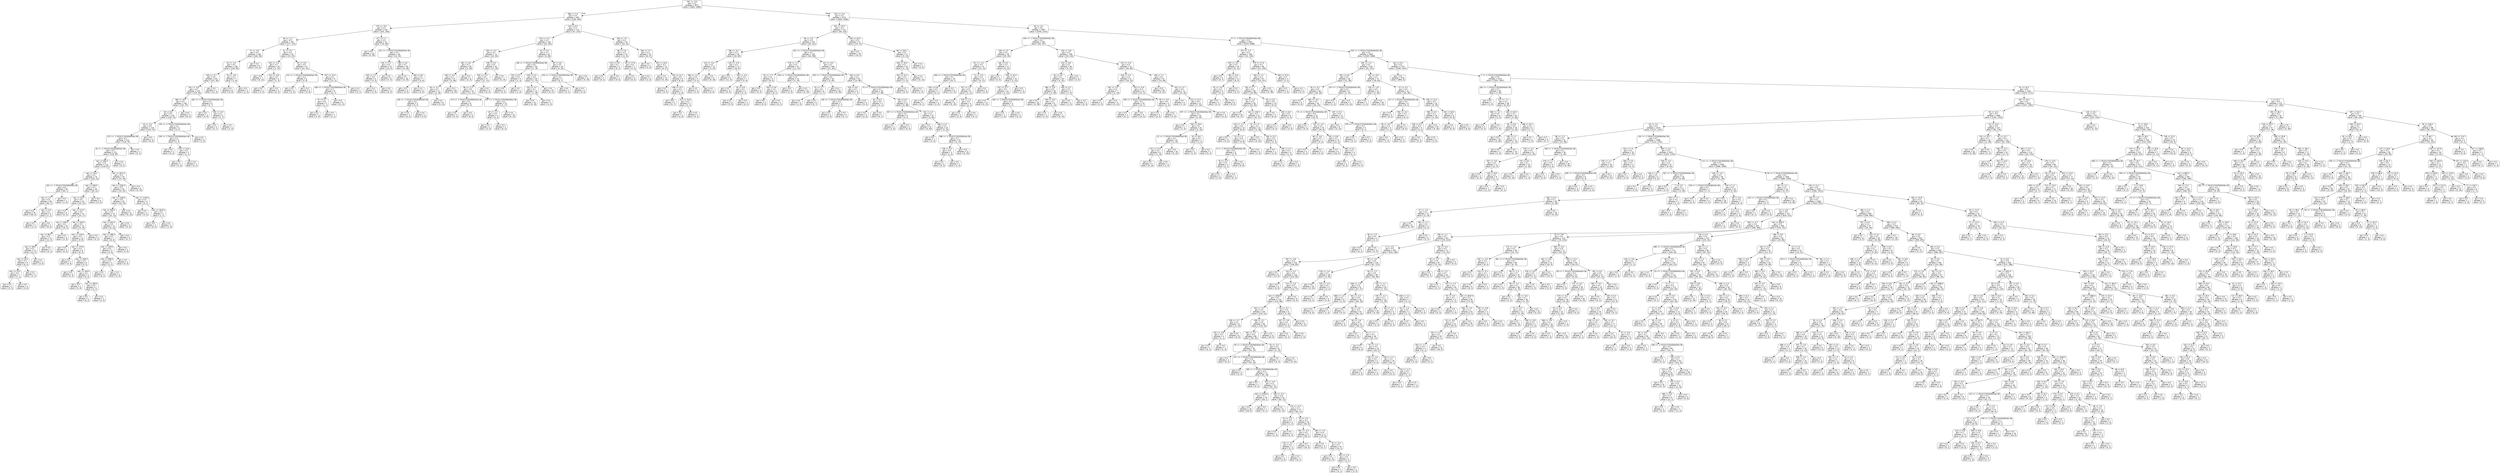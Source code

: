 digraph Tree {
node [shape=box, style="rounded", color="black", fontname=helvetica] ;
edge [fontname=helvetica] ;
0 [label="391 <= -5.0\ngini = 0.5\nsamples = 3677\nvalue = [2842, 2889]"] ;
1 [label="386 <= -5.2\ngini = 0.5\nsamples = 405\nvalue = [238, 409]"] ;
0 -> 1 [labeldistance=2.5, labelangle=45, headlabel="True"] ;
2 [label="275 <= -0.4\ngini = 0.5\nsamples = 232\nvalue = [191, 184]"] ;
1 -> 2 ;
3 [label="90 <= -1.2\ngini = 0.5\nsamples = 181\nvalue = [177, 115]"] ;
2 -> 3 ;
4 [label="71 <= -4.5\ngini = 0.5\nsamples = 156\nvalue = [162, 90]"] ;
3 -> 4 ;
5 [label="25 <= -5.3\ngini = 0.5\nsamples = 148\nvalue = [148, 90]"] ;
4 -> 5 ;
6 [label="345 <= -5.7\ngini = 0.5\nsamples = 141\nvalue = [147, 82]"] ;
5 -> 6 ;
7 [label="341 <= -5.8\ngini = 0.5\nsamples = 134\nvalue = [135, 82]"] ;
6 -> 7 ;
8 [label="384 <= -6.0\ngini = 0.5\nsamples = 128\nvalue = [132, 75]"] ;
7 -> 8 ;
9 [label="39 <= 0.9\ngini = 0.5\nsamples = 125\nvalue = [126, 75]"] ;
8 -> 9 ;
10 [label="16 <= -5.2\ngini = 0.5\nsamples = 119\nvalue = [124, 70]"] ;
9 -> 10 ;
11 [label="372 <= -1.7014117331926443e+38\ngini = 0.5\nsamples = 114\nvalue = [118, 70]"] ;
10 -> 11 ;
12 [label="20 <= -1.7014117331926443e+38\ngini = 0.5\nsamples = 113\nvalue = [118, 69]"] ;
11 -> 12 ;
13 [label="rain <= 492.0\ngini = 0.5\nsamples = 112\nvalue = [118, 67]"] ;
12 -> 13 ;
14 [label="rain <= 10.0\ngini = 0.3\nsamples = 79\nvalue = [103, 23]"] ;
13 -> 14 ;
15 [label="261 <= -1.7014117331926443e+38\ngini = 0.0\nsamples = 39\nvalue = [64, 1]"] ;
14 -> 15 ;
16 [label="rain <= 1.5\ngini = 0.0\nsamples = 38\nvalue = [63, 1]"] ;
15 -> 16 ;
17 [label="gini = 0.0\nsamples = 34\nvalue = [56, 0]"] ;
16 -> 17 ;
18 [label="rain <= 3.0\ngini = 0.2\nsamples = 4\nvalue = [7, 1]"] ;
16 -> 18 ;
19 [label="gini = 0.5\nsamples = 2\nvalue = [1, 1]"] ;
18 -> 19 ;
20 [label="gini = 0.0\nsamples = 2\nvalue = [6, 0]"] ;
18 -> 20 ;
21 [label="gini = 0.0\nsamples = 1\nvalue = [1, 0]"] ;
15 -> 21 ;
22 [label="rain <= 358.0\ngini = 0.5\nsamples = 40\nvalue = [39, 22]"] ;
14 -> 22 ;
23 [label="rain <= 22.5\ngini = 0.5\nsamples = 34\nvalue = [25, 22]"] ;
22 -> 23 ;
24 [label="gini = 0.0\nsamples = 3\nvalue = [0, 5]"] ;
23 -> 24 ;
25 [label="rain <= 117.5\ngini = 0.5\nsamples = 31\nvalue = [25, 17]"] ;
23 -> 25 ;
26 [label="rain <= 105.5\ngini = 0.3\nsamples = 16\nvalue = [16, 3]"] ;
25 -> 26 ;
27 [label="rain <= 86.5\ngini = 0.3\nsamples = 13\nvalue = [12, 3]"] ;
26 -> 27 ;
28 [label="rain <= 48.0\ngini = 0.2\nsamples = 12\nvalue = [12, 2]"] ;
27 -> 28 ;
29 [label="rain <= 34.5\ngini = 0.3\nsamples = 9\nvalue = [9, 2]"] ;
28 -> 29 ;
30 [label="rain <= 23.5\ngini = 0.2\nsamples = 7\nvalue = [7, 1]"] ;
29 -> 30 ;
31 [label="gini = 0.4\nsamples = 3\nvalue = [3, 1]"] ;
30 -> 31 ;
32 [label="gini = 0.0\nsamples = 4\nvalue = [4, 0]"] ;
30 -> 32 ;
33 [label="gini = 0.4\nsamples = 2\nvalue = [2, 1]"] ;
29 -> 33 ;
34 [label="gini = 0.0\nsamples = 3\nvalue = [3, 0]"] ;
28 -> 34 ;
35 [label="gini = 0.0\nsamples = 1\nvalue = [0, 1]"] ;
27 -> 35 ;
36 [label="gini = 0.0\nsamples = 3\nvalue = [4, 0]"] ;
26 -> 36 ;
37 [label="rain <= 319.5\ngini = 0.5\nsamples = 15\nvalue = [9, 14]"] ;
25 -> 37 ;
38 [label="rain <= 134.0\ngini = 0.5\nsamples = 12\nvalue = [9, 9]"] ;
37 -> 38 ;
39 [label="gini = 0.0\nsamples = 3\nvalue = [0, 4]"] ;
38 -> 39 ;
40 [label="rain <= 175.0\ngini = 0.5\nsamples = 9\nvalue = [9, 5]"] ;
38 -> 40 ;
41 [label="gini = 0.0\nsamples = 3\nvalue = [4, 0]"] ;
40 -> 41 ;
42 [label="rain <= 236.5\ngini = 0.5\nsamples = 6\nvalue = [5, 5]"] ;
40 -> 42 ;
43 [label="gini = 0.0\nsamples = 3\nvalue = [0, 3]"] ;
42 -> 43 ;
44 [label="rain <= 244.5\ngini = 0.4\nsamples = 3\nvalue = [5, 2]"] ;
42 -> 44 ;
45 [label="gini = 0.0\nsamples = 1\nvalue = [3, 0]"] ;
44 -> 45 ;
46 [label="rain <= 283.0\ngini = 0.5\nsamples = 2\nvalue = [2, 2]"] ;
44 -> 46 ;
47 [label="gini = 0.0\nsamples = 1\nvalue = [0, 2]"] ;
46 -> 47 ;
48 [label="gini = 0.0\nsamples = 1\nvalue = [2, 0]"] ;
46 -> 48 ;
49 [label="gini = 0.0\nsamples = 3\nvalue = [0, 5]"] ;
37 -> 49 ;
50 [label="gini = 0.0\nsamples = 6\nvalue = [14, 0]"] ;
22 -> 50 ;
51 [label="rain <= 2071.5\ngini = 0.4\nsamples = 33\nvalue = [15, 44]"] ;
13 -> 51 ;
52 [label="rain <= 1562.5\ngini = 0.5\nsamples = 24\nvalue = [15, 25]"] ;
51 -> 52 ;
53 [label="rain <= 1166.5\ngini = 0.4\nsamples = 20\nvalue = [10, 23]"] ;
52 -> 53 ;
54 [label="rain <= 905.0\ngini = 0.5\nsamples = 14\nvalue = [10, 13]"] ;
53 -> 54 ;
55 [label="rain <= 641.0\ngini = 0.4\nsamples = 12\nvalue = [6, 13]"] ;
54 -> 55 ;
56 [label="rain <= 586.5\ngini = 0.5\nsamples = 7\nvalue = [6, 6]"] ;
55 -> 56 ;
57 [label="rain <= 529.5\ngini = 0.4\nsamples = 5\nvalue = [2, 6]"] ;
56 -> 57 ;
58 [label="rain <= 509.0\ngini = 0.5\nsamples = 3\nvalue = [2, 2]"] ;
57 -> 58 ;
59 [label="gini = 0.0\nsamples = 2\nvalue = [0, 2]"] ;
58 -> 59 ;
60 [label="gini = 0.0\nsamples = 1\nvalue = [2, 0]"] ;
58 -> 60 ;
61 [label="gini = 0.0\nsamples = 2\nvalue = [0, 4]"] ;
57 -> 61 ;
62 [label="gini = 0.0\nsamples = 2\nvalue = [4, 0]"] ;
56 -> 62 ;
63 [label="gini = 0.0\nsamples = 5\nvalue = [0, 7]"] ;
55 -> 63 ;
64 [label="gini = 0.0\nsamples = 2\nvalue = [4, 0]"] ;
54 -> 64 ;
65 [label="gini = 0.0\nsamples = 6\nvalue = [0, 10]"] ;
53 -> 65 ;
66 [label="rain <= 1744.0\ngini = 0.4\nsamples = 4\nvalue = [5, 2]"] ;
52 -> 66 ;
67 [label="gini = 0.0\nsamples = 2\nvalue = [4, 0]"] ;
66 -> 67 ;
68 [label="rain <= 1875.5\ngini = 0.4\nsamples = 2\nvalue = [1, 2]"] ;
66 -> 68 ;
69 [label="gini = 0.0\nsamples = 1\nvalue = [0, 2]"] ;
68 -> 69 ;
70 [label="gini = 0.0\nsamples = 1\nvalue = [1, 0]"] ;
68 -> 70 ;
71 [label="gini = 0.0\nsamples = 9\nvalue = [0, 19]"] ;
51 -> 71 ;
72 [label="gini = 0.0\nsamples = 1\nvalue = [0, 2]"] ;
12 -> 72 ;
73 [label="gini = 0.0\nsamples = 1\nvalue = [0, 1]"] ;
11 -> 73 ;
74 [label="gini = 0.0\nsamples = 5\nvalue = [6, 0]"] ;
10 -> 74 ;
75 [label="192 <= -1.7014117331926443e+38\ngini = 0.4\nsamples = 6\nvalue = [2, 5]"] ;
9 -> 75 ;
76 [label="239 <= -1.7014117331926443e+38\ngini = 0.3\nsamples = 5\nvalue = [1, 5]"] ;
75 -> 76 ;
77 [label="gini = 0.0\nsamples = 3\nvalue = [0, 4]"] ;
76 -> 77 ;
78 [label="318 <= 14.8\ngini = 0.5\nsamples = 2\nvalue = [1, 1]"] ;
76 -> 78 ;
79 [label="gini = 0.0\nsamples = 1\nvalue = [1, 0]"] ;
78 -> 79 ;
80 [label="gini = 0.0\nsamples = 1\nvalue = [0, 1]"] ;
78 -> 80 ;
81 [label="gini = 0.0\nsamples = 1\nvalue = [1, 0]"] ;
75 -> 81 ;
82 [label="gini = 0.0\nsamples = 3\nvalue = [6, 0]"] ;
8 -> 82 ;
83 [label="262 <= -1.7014117331926443e+38\ngini = 0.4\nsamples = 6\nvalue = [3, 7]"] ;
7 -> 83 ;
84 [label="gini = 0.0\nsamples = 1\nvalue = [2, 0]"] ;
83 -> 84 ;
85 [label="350 <= -5.5\ngini = 0.2\nsamples = 5\nvalue = [1, 7]"] ;
83 -> 85 ;
86 [label="gini = 0.0\nsamples = 4\nvalue = [0, 7]"] ;
85 -> 86 ;
87 [label="gini = 0.0\nsamples = 1\nvalue = [1, 0]"] ;
85 -> 87 ;
88 [label="gini = 0.0\nsamples = 7\nvalue = [12, 0]"] ;
6 -> 88 ;
89 [label="70 <= -3.6\ngini = 0.2\nsamples = 7\nvalue = [1, 8]"] ;
5 -> 89 ;
90 [label="gini = 0.0\nsamples = 6\nvalue = [0, 8]"] ;
89 -> 90 ;
91 [label="gini = 0.0\nsamples = 1\nvalue = [1, 0]"] ;
89 -> 91 ;
92 [label="gini = 0.0\nsamples = 8\nvalue = [14, 0]"] ;
4 -> 92 ;
93 [label="41 <= -0.7\ngini = 0.5\nsamples = 25\nvalue = [15, 25]"] ;
3 -> 93 ;
94 [label="193 <= -1.0\ngini = 0.1\nsamples = 10\nvalue = [1, 15]"] ;
93 -> 94 ;
95 [label="gini = 0.0\nsamples = 7\nvalue = [0, 12]"] ;
94 -> 95 ;
96 [label="114 <= -0.8\ngini = 0.4\nsamples = 3\nvalue = [1, 3]"] ;
94 -> 96 ;
97 [label="gini = 0.0\nsamples = 1\nvalue = [1, 0]"] ;
96 -> 97 ;
98 [label="gini = 0.0\nsamples = 2\nvalue = [0, 3]"] ;
96 -> 98 ;
99 [label="64 <= -0.5\ngini = 0.5\nsamples = 15\nvalue = [14, 10]"] ;
93 -> 99 ;
100 [label="131 <= -1.7014117331926443e+38\ngini = 0.3\nsamples = 6\nvalue = [2, 8]"] ;
99 -> 100 ;
101 [label="gini = 0.0\nsamples = 1\nvalue = [2, 0]"] ;
100 -> 101 ;
102 [label="gini = 0.0\nsamples = 5\nvalue = [0, 8]"] ;
100 -> 102 ;
103 [label="207 <= 12.0\ngini = 0.2\nsamples = 9\nvalue = [12, 2]"] ;
99 -> 103 ;
104 [label="180 <= -1.7014117331926443e+38\ngini = 0.1\nsamples = 8\nvalue = [12, 1]"] ;
103 -> 104 ;
105 [label="57 <= 0.7\ngini = 0.5\nsamples = 2\nvalue = [1, 1]"] ;
104 -> 105 ;
106 [label="gini = 0.0\nsamples = 1\nvalue = [1, 0]"] ;
105 -> 106 ;
107 [label="gini = 0.0\nsamples = 1\nvalue = [0, 1]"] ;
105 -> 107 ;
108 [label="gini = 0.0\nsamples = 6\nvalue = [11, 0]"] ;
104 -> 108 ;
109 [label="gini = 0.0\nsamples = 1\nvalue = [0, 1]"] ;
103 -> 109 ;
110 [label="317 <= 1.1\ngini = 0.3\nsamples = 51\nvalue = [14, 69]"] ;
2 -> 110 ;
111 [label="gini = 0.0\nsamples = 23\nvalue = [0, 39]"] ;
110 -> 111 ;
112 [label="221 <= -1.7014117331926443e+38\ngini = 0.4\nsamples = 28\nvalue = [14, 30]"] ;
110 -> 112 ;
113 [label="144 <= 1.5\ngini = 0.4\nsamples = 10\nvalue = [10, 4]"] ;
112 -> 113 ;
114 [label="335 <= 1.3\ngini = 0.5\nsamples = 6\nvalue = [3, 4]"] ;
113 -> 114 ;
115 [label="gini = 0.0\nsamples = 2\nvalue = [3, 0]"] ;
114 -> 115 ;
116 [label="gini = 0.0\nsamples = 4\nvalue = [0, 4]"] ;
114 -> 116 ;
117 [label="gini = 0.0\nsamples = 4\nvalue = [7, 0]"] ;
113 -> 117 ;
118 [label="198 <= 4.0\ngini = 0.2\nsamples = 18\nvalue = [4, 26]"] ;
112 -> 118 ;
119 [label="gini = 0.0\nsamples = 11\nvalue = [0, 20]"] ;
118 -> 119 ;
120 [label="364 <= 9.0\ngini = 0.5\nsamples = 7\nvalue = [4, 6]"] ;
118 -> 120 ;
121 [label="gini = 0.0\nsamples = 3\nvalue = [4, 0]"] ;
120 -> 121 ;
122 [label="gini = 0.0\nsamples = 4\nvalue = [0, 6]"] ;
120 -> 122 ;
123 [label="124 <= 6.2\ngini = 0.3\nsamples = 173\nvalue = [47, 225]"] ;
1 -> 123 ;
124 [label="210 <= -0.2\ngini = 0.2\nsamples = 140\nvalue = [28, 192]"] ;
123 -> 124 ;
125 [label="184 <= -3.2\ngini = 0.3\nsamples = 73\nvalue = [22, 94]"] ;
124 -> 125 ;
126 [label="281 <= 2.8\ngini = 0.1\nsamples = 39\nvalue = [5, 58]"] ;
125 -> 126 ;
127 [label="146 <= -5.2\ngini = 0.1\nsamples = 37\nvalue = [3, 58]"] ;
126 -> 127 ;
128 [label="56 <= -5.1\ngini = 0.3\nsamples = 11\nvalue = [3, 16]"] ;
127 -> 128 ;
129 [label="194 <= -1.7014117331926443e+38\ngini = 0.5\nsamples = 3\nvalue = [3, 2]"] ;
128 -> 129 ;
130 [label="gini = 0.0\nsamples = 1\nvalue = [0, 2]"] ;
129 -> 130 ;
131 [label="gini = 0.0\nsamples = 2\nvalue = [3, 0]"] ;
129 -> 131 ;
132 [label="gini = 0.0\nsamples = 8\nvalue = [0, 14]"] ;
128 -> 132 ;
133 [label="gini = 0.0\nsamples = 26\nvalue = [0, 42]"] ;
127 -> 133 ;
134 [label="gini = 0.0\nsamples = 2\nvalue = [2, 0]"] ;
126 -> 134 ;
135 [label="239 <= 0.3\ngini = 0.4\nsamples = 34\nvalue = [17, 36]"] ;
125 -> 135 ;
136 [label="329 <= -0.3\ngini = 0.5\nsamples = 27\nvalue = [17, 21]"] ;
135 -> 136 ;
137 [label="86 <= -2.3\ngini = 0.5\nsamples = 23\nvalue = [11, 21]"] ;
136 -> 137 ;
138 [label="173 <= -1.7014117331926443e+38\ngini = 0.4\nsamples = 8\nvalue = [9, 4]"] ;
137 -> 138 ;
139 [label="gini = 0.0\nsamples = 3\nvalue = [0, 4]"] ;
138 -> 139 ;
140 [label="gini = 0.0\nsamples = 5\nvalue = [9, 0]"] ;
138 -> 140 ;
141 [label="337 <= -1.7014117331926443e+38\ngini = 0.2\nsamples = 15\nvalue = [2, 17]"] ;
137 -> 141 ;
142 [label="44 <= -1.4\ngini = 0.5\nsamples = 5\nvalue = [2, 3]"] ;
141 -> 142 ;
143 [label="gini = 0.0\nsamples = 2\nvalue = [2, 0]"] ;
142 -> 143 ;
144 [label="gini = 0.0\nsamples = 3\nvalue = [0, 3]"] ;
142 -> 144 ;
145 [label="gini = 0.0\nsamples = 10\nvalue = [0, 14]"] ;
141 -> 145 ;
146 [label="gini = 0.0\nsamples = 4\nvalue = [6, 0]"] ;
136 -> 146 ;
147 [label="gini = 0.0\nsamples = 7\nvalue = [0, 15]"] ;
135 -> 147 ;
148 [label="52 <= 3.6\ngini = 0.1\nsamples = 67\nvalue = [6, 98]"] ;
124 -> 148 ;
149 [label="148 <= -1.7014117331926443e+38\ngini = 0.0\nsamples = 53\nvalue = [2, 78]"] ;
148 -> 149 ;
150 [label="178 <= 0.5\ngini = 0.4\nsamples = 3\nvalue = [1, 3]"] ;
149 -> 150 ;
151 [label="gini = 0.0\nsamples = 2\nvalue = [0, 3]"] ;
150 -> 151 ;
152 [label="gini = 0.0\nsamples = 1\nvalue = [1, 0]"] ;
150 -> 152 ;
153 [label="278 <= 0.5\ngini = 0.0\nsamples = 50\nvalue = [1, 75]"] ;
149 -> 153 ;
154 [label="232 <= 2.4\ngini = 0.1\nsamples = 13\nvalue = [1, 18]"] ;
153 -> 154 ;
155 [label="gini = 0.0\nsamples = 12\nvalue = [0, 18]"] ;
154 -> 155 ;
156 [label="gini = 0.0\nsamples = 1\nvalue = [1, 0]"] ;
154 -> 156 ;
157 [label="gini = 0.0\nsamples = 37\nvalue = [0, 57]"] ;
153 -> 157 ;
158 [label="80 <= 4.6\ngini = 0.3\nsamples = 14\nvalue = [4, 20]"] ;
148 -> 158 ;
159 [label="126 <= -1.7014117331926443e+38\ngini = 0.3\nsamples = 3\nvalue = [4, 1]"] ;
158 -> 159 ;
160 [label="gini = 0.0\nsamples = 1\nvalue = [0, 1]"] ;
159 -> 160 ;
161 [label="gini = 0.0\nsamples = 2\nvalue = [4, 0]"] ;
159 -> 161 ;
162 [label="gini = 0.0\nsamples = 11\nvalue = [0, 19]"] ;
158 -> 162 ;
163 [label="256 <= 7.9\ngini = 0.5\nsamples = 33\nvalue = [19, 33]"] ;
123 -> 163 ;
164 [label="86 <= 7.8\ngini = 0.5\nsamples = 10\nvalue = [11, 6]"] ;
163 -> 164 ;
165 [label="219 <= 5.9\ngini = 0.2\nsamples = 3\nvalue = [9, 1]"] ;
164 -> 165 ;
166 [label="gini = 0.0\nsamples = 1\nvalue = [0, 1]"] ;
165 -> 166 ;
167 [label="gini = 0.0\nsamples = 2\nvalue = [9, 0]"] ;
165 -> 167 ;
168 [label="36 <= 17.8\ngini = 0.4\nsamples = 7\nvalue = [2, 5]"] ;
164 -> 168 ;
169 [label="gini = 0.0\nsamples = 5\nvalue = [0, 5]"] ;
168 -> 169 ;
170 [label="gini = 0.0\nsamples = 2\nvalue = [2, 0]"] ;
168 -> 170 ;
171 [label="169 <= 7.9\ngini = 0.4\nsamples = 23\nvalue = [8, 27]"] ;
163 -> 171 ;
172 [label="gini = 0.0\nsamples = 2\nvalue = [2, 0]"] ;
171 -> 172 ;
173 [label="354 <= 10.4\ngini = 0.3\nsamples = 21\nvalue = [6, 27]"] ;
171 -> 173 ;
174 [label="gini = 0.0\nsamples = 12\nvalue = [0, 19]"] ;
173 -> 174 ;
175 [label="163 <= 11.1\ngini = 0.5\nsamples = 9\nvalue = [6, 8]"] ;
173 -> 175 ;
176 [label="gini = 0.0\nsamples = 2\nvalue = [4, 0]"] ;
175 -> 176 ;
177 [label="196 <= 23.7\ngini = 0.3\nsamples = 7\nvalue = [2, 8]"] ;
175 -> 177 ;
178 [label="gini = 0.0\nsamples = 5\nvalue = [0, 7]"] ;
177 -> 178 ;
179 [label="227 <= 31.8\ngini = 0.4\nsamples = 2\nvalue = [2, 1]"] ;
177 -> 179 ;
180 [label="gini = 0.0\nsamples = 1\nvalue = [2, 0]"] ;
179 -> 180 ;
181 [label="gini = 0.0\nsamples = 1\nvalue = [0, 1]"] ;
179 -> 181 ;
182 [label="314 <= -5.0\ngini = 0.5\nsamples = 3272\nvalue = [2604, 2480]"] ;
0 -> 182 [labeldistance=2.5, labelangle=-45, headlabel="False"] ;
183 [label="351 <= 15.0\ngini = 0.3\nsamples = 175\nvalue = [64, 225]"] ;
182 -> 183 ;
184 [label="96 <= -2.0\ngini = 0.3\nsamples = 154\nvalue = [45, 212]"] ;
183 -> 184 ;
185 [label="186 <= -4.1\ngini = 0.5\nsamples = 26\nvalue = [19, 28]"] ;
184 -> 185 ;
186 [label="124 <= -5.4\ngini = 0.2\nsamples = 13\nvalue = [3, 22]"] ;
185 -> 186 ;
187 [label="366 <= -2.2\ngini = 0.5\nsamples = 4\nvalue = [3, 4]"] ;
186 -> 187 ;
188 [label="gini = 0.0\nsamples = 3\nvalue = [3, 0]"] ;
187 -> 188 ;
189 [label="gini = 0.0\nsamples = 1\nvalue = [0, 4]"] ;
187 -> 189 ;
190 [label="gini = 0.0\nsamples = 9\nvalue = [0, 18]"] ;
186 -> 190 ;
191 [label="145 <= -2.9\ngini = 0.4\nsamples = 13\nvalue = [16, 6]"] ;
185 -> 191 ;
192 [label="gini = 0.0\nsamples = 6\nvalue = [11, 0]"] ;
191 -> 192 ;
193 [label="109 <= -2.4\ngini = 0.5\nsamples = 7\nvalue = [5, 6]"] ;
191 -> 193 ;
194 [label="gini = 0.0\nsamples = 2\nvalue = [0, 4]"] ;
193 -> 194 ;
195 [label="25 <= 0.9\ngini = 0.4\nsamples = 5\nvalue = [5, 2]"] ;
193 -> 195 ;
196 [label="gini = 0.0\nsamples = 3\nvalue = [5, 0]"] ;
195 -> 196 ;
197 [label="gini = 0.0\nsamples = 2\nvalue = [0, 2]"] ;
195 -> 197 ;
198 [label="322 <= -1.7014117331926443e+38\ngini = 0.2\nsamples = 128\nvalue = [26, 184]"] ;
184 -> 198 ;
199 [label="276 <= -1.2\ngini = 0.4\nsamples = 22\nvalue = [11, 23]"] ;
198 -> 199 ;
200 [label="53 <= -1.3\ngini = 0.4\nsamples = 9\nvalue = [9, 4]"] ;
199 -> 200 ;
201 [label="gini = 0.0\nsamples = 3\nvalue = [0, 3]"] ;
200 -> 201 ;
202 [label="354 <= 4.6\ngini = 0.2\nsamples = 6\nvalue = [9, 1]"] ;
200 -> 202 ;
203 [label="gini = 0.0\nsamples = 5\nvalue = [9, 0]"] ;
202 -> 203 ;
204 [label="gini = 0.0\nsamples = 1\nvalue = [0, 1]"] ;
202 -> 204 ;
205 [label="339 <= -1.7014117331926443e+38\ngini = 0.2\nsamples = 13\nvalue = [2, 19]"] ;
199 -> 205 ;
206 [label="gini = 0.0\nsamples = 2\nvalue = [2, 0]"] ;
205 -> 206 ;
207 [label="gini = 0.0\nsamples = 11\nvalue = [0, 19]"] ;
205 -> 207 ;
208 [label="221 <= -0.4\ngini = 0.2\nsamples = 106\nvalue = [15, 161]"] ;
198 -> 208 ;
209 [label="192 <= -1.7014117331926443e+38\ngini = 0.0\nsamples = 43\nvalue = [1, 65]"] ;
208 -> 209 ;
210 [label="23 <= -1.7\ngini = 0.2\nsamples = 6\nvalue = [1, 7]"] ;
209 -> 210 ;
211 [label="gini = 0.0\nsamples = 1\nvalue = [1, 0]"] ;
210 -> 211 ;
212 [label="gini = 0.0\nsamples = 5\nvalue = [0, 7]"] ;
210 -> 212 ;
213 [label="gini = 0.0\nsamples = 37\nvalue = [0, 58]"] ;
209 -> 213 ;
214 [label="320 <= 0.3\ngini = 0.2\nsamples = 63\nvalue = [14, 96]"] ;
208 -> 214 ;
215 [label="319 <= 0.6\ngini = 0.5\nsamples = 9\nvalue = [7, 7]"] ;
214 -> 215 ;
216 [label="140 <= -1.7014117331926443e+38\ngini = 0.3\nsamples = 7\nvalue = [2, 7]"] ;
215 -> 216 ;
217 [label="gini = 0.0\nsamples = 2\nvalue = [2, 0]"] ;
216 -> 217 ;
218 [label="gini = 0.0\nsamples = 5\nvalue = [0, 7]"] ;
216 -> 218 ;
219 [label="gini = 0.0\nsamples = 2\nvalue = [5, 0]"] ;
215 -> 219 ;
220 [label="73 <= -1.7014117331926443e+38\ngini = 0.1\nsamples = 54\nvalue = [7, 89]"] ;
214 -> 220 ;
221 [label="81 <= 6.2\ngini = 0.4\nsamples = 3\nvalue = [2, 1]"] ;
220 -> 221 ;
222 [label="gini = 0.0\nsamples = 2\nvalue = [2, 0]"] ;
221 -> 222 ;
223 [label="gini = 0.0\nsamples = 1\nvalue = [0, 1]"] ;
221 -> 223 ;
224 [label="150 <= 0.3\ngini = 0.1\nsamples = 51\nvalue = [5, 88]"] ;
220 -> 224 ;
225 [label="337 <= -1.7014117331926443e+38\ngini = 0.4\nsamples = 4\nvalue = [2, 5]"] ;
224 -> 225 ;
226 [label="gini = 0.0\nsamples = 2\nvalue = [2, 0]"] ;
225 -> 226 ;
227 [label="gini = 0.0\nsamples = 2\nvalue = [0, 5]"] ;
225 -> 227 ;
228 [label="331 <= 1.9\ngini = 0.1\nsamples = 47\nvalue = [3, 83]"] ;
224 -> 228 ;
229 [label="gini = 0.0\nsamples = 31\nvalue = [0, 60]"] ;
228 -> 229 ;
230 [label="186 <= 2.2\ngini = 0.2\nsamples = 16\nvalue = [3, 23]"] ;
228 -> 230 ;
231 [label="gini = 0.0\nsamples = 1\nvalue = [2, 0]"] ;
230 -> 231 ;
232 [label="388 <= -1.7014117331926443e+38\ngini = 0.1\nsamples = 15\nvalue = [1, 23]"] ;
230 -> 232 ;
233 [label="138 <= 5.2\ngini = 0.4\nsamples = 3\nvalue = [1, 3]"] ;
232 -> 233 ;
234 [label="gini = 0.0\nsamples = 2\nvalue = [0, 3]"] ;
233 -> 234 ;
235 [label="gini = 0.0\nsamples = 1\nvalue = [1, 0]"] ;
233 -> 235 ;
236 [label="gini = 0.0\nsamples = 12\nvalue = [0, 20]"] ;
232 -> 236 ;
237 [label="256 <= 25.9\ngini = 0.5\nsamples = 21\nvalue = [19, 13]"] ;
183 -> 237 ;
238 [label="gini = 0.0\nsamples = 10\nvalue = [14, 0]"] ;
237 -> 238 ;
239 [label="86 <= 161.1\ngini = 0.4\nsamples = 11\nvalue = [5, 13]"] ;
237 -> 239 ;
240 [label="346 <= 33.4\ngini = 0.1\nsamples = 10\nvalue = [1, 13]"] ;
239 -> 240 ;
241 [label="353 <= 31.5\ngini = 0.4\nsamples = 3\nvalue = [1, 3]"] ;
240 -> 241 ;
242 [label="gini = 0.0\nsamples = 2\nvalue = [0, 3]"] ;
241 -> 242 ;
243 [label="gini = 0.0\nsamples = 1\nvalue = [1, 0]"] ;
241 -> 243 ;
244 [label="gini = 0.0\nsamples = 7\nvalue = [0, 10]"] ;
240 -> 244 ;
245 [label="gini = 0.0\nsamples = 1\nvalue = [4, 0]"] ;
239 -> 245 ;
246 [label="49 <= -5.2\ngini = 0.5\nsamples = 3097\nvalue = [2540, 2255]"] ;
182 -> 246 ;
247 [label="149 <= -1.7014117331926443e+38\ngini = 0.4\nsamples = 146\nvalue = [64, 167]"] ;
246 -> 247 ;
248 [label="339 <= 1.9\ngini = 0.5\nsamples = 38\nvalue = [29, 35]"] ;
247 -> 248 ;
249 [label="211 <= -2.2\ngini = 0.5\nsamples = 21\nvalue = [23, 12]"] ;
248 -> 249 ;
250 [label="356 <= -1.7014117331926443e+38\ngini = 0.1\nsamples = 10\nvalue = [19, 1]"] ;
249 -> 250 ;
251 [label="344 <= 6.8\ngini = 0.4\nsamples = 2\nvalue = [2, 1]"] ;
250 -> 251 ;
252 [label="gini = 0.0\nsamples = 1\nvalue = [0, 1]"] ;
251 -> 252 ;
253 [label="gini = 0.0\nsamples = 1\nvalue = [2, 0]"] ;
251 -> 253 ;
254 [label="gini = 0.0\nsamples = 8\nvalue = [17, 0]"] ;
250 -> 254 ;
255 [label="71 <= -0.5\ngini = 0.4\nsamples = 11\nvalue = [4, 11]"] ;
249 -> 255 ;
256 [label="327 <= 1.0\ngini = 0.3\nsamples = 9\nvalue = [2, 11]"] ;
255 -> 256 ;
257 [label="gini = 0.0\nsamples = 6\nvalue = [0, 10]"] ;
256 -> 257 ;
258 [label="376 <= 1.3\ngini = 0.4\nsamples = 3\nvalue = [2, 1]"] ;
256 -> 258 ;
259 [label="gini = 0.0\nsamples = 2\nvalue = [2, 0]"] ;
258 -> 259 ;
260 [label="gini = 0.0\nsamples = 1\nvalue = [0, 1]"] ;
258 -> 260 ;
261 [label="gini = 0.0\nsamples = 2\nvalue = [2, 0]"] ;
255 -> 261 ;
262 [label="rain <= 0.5\ngini = 0.3\nsamples = 17\nvalue = [6, 23]"] ;
248 -> 262 ;
263 [label="gini = 0.0\nsamples = 2\nvalue = [4, 0]"] ;
262 -> 263 ;
264 [label="256 <= 31.0\ngini = 0.1\nsamples = 15\nvalue = [2, 23]"] ;
262 -> 264 ;
265 [label="257 <= 12.7\ngini = 0.1\nsamples = 14\nvalue = [1, 23]"] ;
264 -> 265 ;
266 [label="gini = 0.0\nsamples = 11\nvalue = [0, 21]"] ;
265 -> 266 ;
267 [label="190 <= -1.7014117331926443e+38\ngini = 0.4\nsamples = 3\nvalue = [1, 2]"] ;
265 -> 267 ;
268 [label="gini = 0.0\nsamples = 1\nvalue = [1, 0]"] ;
267 -> 268 ;
269 [label="gini = 0.0\nsamples = 2\nvalue = [0, 2]"] ;
267 -> 269 ;
270 [label="gini = 0.0\nsamples = 1\nvalue = [1, 0]"] ;
264 -> 270 ;
271 [label="116 <= -4.8\ngini = 0.3\nsamples = 108\nvalue = [35, 132]"] ;
247 -> 271 ;
272 [label="210 <= 6.9\ngini = 0.2\nsamples = 36\nvalue = [5, 52]"] ;
271 -> 272 ;
273 [label="64 <= 2.0\ngini = 0.1\nsamples = 34\nvalue = [2, 52]"] ;
272 -> 273 ;
274 [label="186 <= -0.6\ngini = 0.0\nsamples = 30\nvalue = [1, 48]"] ;
273 -> 274 ;
275 [label="gini = 0.0\nsamples = 22\nvalue = [0, 38]"] ;
274 -> 275 ;
276 [label="106 <= -0.9\ngini = 0.2\nsamples = 8\nvalue = [1, 10]"] ;
274 -> 276 ;
277 [label="gini = 0.0\nsamples = 1\nvalue = [1, 0]"] ;
276 -> 277 ;
278 [label="gini = 0.0\nsamples = 7\nvalue = [0, 10]"] ;
276 -> 278 ;
279 [label="395 <= 1.5\ngini = 0.3\nsamples = 4\nvalue = [1, 4]"] ;
273 -> 279 ;
280 [label="gini = 0.0\nsamples = 1\nvalue = [1, 0]"] ;
279 -> 280 ;
281 [label="gini = 0.0\nsamples = 3\nvalue = [0, 4]"] ;
279 -> 281 ;
282 [label="gini = 0.0\nsamples = 2\nvalue = [3, 0]"] ;
272 -> 282 ;
283 [label="315 <= -0.4\ngini = 0.4\nsamples = 72\nvalue = [30, 80]"] ;
271 -> 283 ;
284 [label="318 <= -2.3\ngini = 0.5\nsamples = 21\nvalue = [16, 14]"] ;
283 -> 284 ;
285 [label="187 <= -4.7\ngini = 0.3\nsamples = 7\nvalue = [2, 10]"] ;
284 -> 285 ;
286 [label="gini = 0.0\nsamples = 2\nvalue = [2, 0]"] ;
285 -> 286 ;
287 [label="gini = 0.0\nsamples = 5\nvalue = [0, 10]"] ;
285 -> 287 ;
288 [label="143 <= -0.6\ngini = 0.3\nsamples = 14\nvalue = [14, 4]"] ;
284 -> 288 ;
289 [label="199 <= -1.7014117331926443e+38\ngini = 0.1\nsamples = 10\nvalue = [13, 1]"] ;
288 -> 289 ;
290 [label="gini = 0.0\nsamples = 1\nvalue = [0, 1]"] ;
289 -> 290 ;
291 [label="gini = 0.0\nsamples = 9\nvalue = [13, 0]"] ;
289 -> 291 ;
292 [label="95 <= -0.4\ngini = 0.4\nsamples = 4\nvalue = [1, 3]"] ;
288 -> 292 ;
293 [label="gini = 0.0\nsamples = 3\nvalue = [0, 3]"] ;
292 -> 293 ;
294 [label="gini = 0.0\nsamples = 1\nvalue = [1, 0]"] ;
292 -> 294 ;
295 [label="149 <= 1.1\ngini = 0.3\nsamples = 51\nvalue = [14, 66]"] ;
283 -> 295 ;
296 [label="gini = 0.0\nsamples = 20\nvalue = [0, 32]"] ;
295 -> 296 ;
297 [label="351 <= 1.4\ngini = 0.4\nsamples = 31\nvalue = [14, 34]"] ;
295 -> 297 ;
298 [label="gini = 0.0\nsamples = 4\nvalue = [7, 0]"] ;
297 -> 298 ;
299 [label="122 <= 21.2\ngini = 0.3\nsamples = 27\nvalue = [7, 34]"] ;
297 -> 299 ;
300 [label="357 <= -1.7014117331926443e+38\ngini = 0.1\nsamples = 25\nvalue = [3, 34]"] ;
299 -> 300 ;
301 [label="gini = 0.0\nsamples = 1\nvalue = [1, 0]"] ;
300 -> 301 ;
302 [label="260 <= 16.0\ngini = 0.1\nsamples = 24\nvalue = [2, 34]"] ;
300 -> 302 ;
303 [label="31 <= -1.7014117331926443e+38\ngini = 0.1\nsamples = 22\nvalue = [1, 32]"] ;
302 -> 303 ;
304 [label="251 <= 13.2\ngini = 0.2\nsamples = 6\nvalue = [1, 10]"] ;
303 -> 304 ;
305 [label="gini = 0.0\nsamples = 5\nvalue = [0, 10]"] ;
304 -> 305 ;
306 [label="gini = 0.0\nsamples = 1\nvalue = [1, 0]"] ;
304 -> 306 ;
307 [label="gini = 0.0\nsamples = 16\nvalue = [0, 22]"] ;
303 -> 307 ;
308 [label="33 <= 18.1\ngini = 0.4\nsamples = 2\nvalue = [1, 2]"] ;
302 -> 308 ;
309 [label="gini = 0.0\nsamples = 1\nvalue = [1, 0]"] ;
308 -> 309 ;
310 [label="gini = 0.0\nsamples = 1\nvalue = [0, 2]"] ;
308 -> 310 ;
311 [label="gini = 0.0\nsamples = 2\nvalue = [4, 0]"] ;
299 -> 311 ;
312 [label="5 <= -1.7014117331926443e+38\ngini = 0.5\nsamples = 2951\nvalue = [2476, 2088]"] ;
246 -> 312 ;
313 [label="373 <= -1.4\ngini = 0.3\nsamples = 106\nvalue = [31, 120]"] ;
312 -> 313 ;
314 [label="353 <= -4.2\ngini = 0.5\nsamples = 16\nvalue = [9, 11]"] ;
313 -> 314 ;
315 [label="gini = 0.0\nsamples = 5\nvalue = [0, 7]"] ;
314 -> 315 ;
316 [label="68 <= -0.9\ngini = 0.4\nsamples = 11\nvalue = [9, 4]"] ;
314 -> 316 ;
317 [label="52 <= -4.0\ngini = 0.2\nsamples = 9\nvalue = [9, 1]"] ;
316 -> 317 ;
318 [label="gini = 0.0\nsamples = 1\nvalue = [0, 1]"] ;
317 -> 318 ;
319 [label="gini = 0.0\nsamples = 8\nvalue = [9, 0]"] ;
317 -> 319 ;
320 [label="gini = 0.0\nsamples = 2\nvalue = [0, 3]"] ;
316 -> 320 ;
321 [label="275 <= 17.9\ngini = 0.3\nsamples = 90\nvalue = [22, 109]"] ;
313 -> 321 ;
322 [label="263 <= 7.3\ngini = 0.3\nsamples = 87\nvalue = [19, 107]"] ;
321 -> 322 ;
323 [label="192 <= 1.7\ngini = 0.3\nsamples = 66\nvalue = [19, 69]"] ;
322 -> 323 ;
324 [label="110 <= -1.0\ngini = 0.2\nsamples = 56\nvalue = [10, 64]"] ;
323 -> 324 ;
325 [label="gini = 0.0\nsamples = 19\nvalue = [0, 27]"] ;
324 -> 325 ;
326 [label="rain <= 244.5\ngini = 0.3\nsamples = 37\nvalue = [10, 37]"] ;
324 -> 326 ;
327 [label="120 <= -1.1\ngini = 0.5\nsamples = 15\nvalue = [8, 9]"] ;
326 -> 327 ;
328 [label="gini = 0.0\nsamples = 4\nvalue = [4, 0]"] ;
327 -> 328 ;
329 [label="23 <= 1.4\ngini = 0.4\nsamples = 11\nvalue = [4, 9]"] ;
327 -> 329 ;
330 [label="0 <= -1.7014117331926443e+38\ngini = 0.3\nsamples = 9\nvalue = [2, 9]"] ;
329 -> 330 ;
331 [label="76 <= -0.3\ngini = 0.4\nsamples = 3\nvalue = [2, 1]"] ;
330 -> 331 ;
332 [label="gini = 0.0\nsamples = 2\nvalue = [2, 0]"] ;
331 -> 332 ;
333 [label="gini = 0.0\nsamples = 1\nvalue = [0, 1]"] ;
331 -> 333 ;
334 [label="gini = 0.0\nsamples = 6\nvalue = [0, 8]"] ;
330 -> 334 ;
335 [label="gini = 0.0\nsamples = 2\nvalue = [2, 0]"] ;
329 -> 335 ;
336 [label="47 <= 1.4\ngini = 0.1\nsamples = 22\nvalue = [2, 28]"] ;
326 -> 336 ;
337 [label="gini = 0.0\nsamples = 17\nvalue = [0, 24]"] ;
336 -> 337 ;
338 [label="340 <= 0.2\ngini = 0.4\nsamples = 5\nvalue = [2, 4]"] ;
336 -> 338 ;
339 [label="gini = 0.0\nsamples = 1\nvalue = [1, 0]"] ;
338 -> 339 ;
340 [label="309 <= 1.4\ngini = 0.3\nsamples = 4\nvalue = [1, 4]"] ;
338 -> 340 ;
341 [label="gini = 0.0\nsamples = 3\nvalue = [0, 4]"] ;
340 -> 341 ;
342 [label="gini = 0.0\nsamples = 1\nvalue = [1, 0]"] ;
340 -> 342 ;
343 [label="65 <= 3.0\ngini = 0.5\nsamples = 10\nvalue = [9, 5]"] ;
323 -> 343 ;
344 [label="gini = 0.0\nsamples = 4\nvalue = [6, 0]"] ;
343 -> 344 ;
345 [label="200 <= 6.0\ngini = 0.5\nsamples = 6\nvalue = [3, 5]"] ;
343 -> 345 ;
346 [label="gini = 0.0\nsamples = 4\nvalue = [0, 5]"] ;
345 -> 346 ;
347 [label="gini = 0.0\nsamples = 2\nvalue = [3, 0]"] ;
345 -> 347 ;
348 [label="gini = 0.0\nsamples = 21\nvalue = [0, 38]"] ;
322 -> 348 ;
349 [label="340 <= 27.9\ngini = 0.5\nsamples = 3\nvalue = [3, 2]"] ;
321 -> 349 ;
350 [label="gini = 0.0\nsamples = 1\nvalue = [3, 0]"] ;
349 -> 350 ;
351 [label="gini = 0.0\nsamples = 2\nvalue = [0, 2]"] ;
349 -> 351 ;
352 [label="343 <= -1.7014117331926443e+38\ngini = 0.5\nsamples = 2845\nvalue = [2445, 1968]"] ;
312 -> 352 ;
353 [label="325 <= -2.3\ngini = 0.4\nsamples = 118\nvalue = [50, 131]"] ;
352 -> 353 ;
354 [label="301 <= 0.8\ngini = 0.5\nsamples = 46\nvalue = [31, 38]"] ;
353 -> 354 ;
355 [label="50 <= -4.2\ngini = 0.5\nsamples = 38\nvalue = [30, 28]"] ;
354 -> 355 ;
356 [label="gini = 0.0\nsamples = 4\nvalue = [0, 8]"] ;
355 -> 356 ;
357 [label="382 <= -0.5\ngini = 0.5\nsamples = 34\nvalue = [30, 20]"] ;
355 -> 357 ;
358 [label="74 <= -1.7014117331926443e+38\ngini = 0.4\nsamples = 22\nvalue = [25, 9]"] ;
357 -> 358 ;
359 [label="gini = 0.0\nsamples = 2\nvalue = [0, 3]"] ;
358 -> 359 ;
360 [label="337 <= -1.9\ngini = 0.3\nsamples = 20\nvalue = [25, 6]"] ;
358 -> 360 ;
361 [label="80 <= -4.0\ngini = 0.5\nsamples = 7\nvalue = [4, 4]"] ;
360 -> 361 ;
362 [label="gini = 0.0\nsamples = 4\nvalue = [0, 4]"] ;
361 -> 362 ;
363 [label="gini = 0.0\nsamples = 3\nvalue = [4, 0]"] ;
361 -> 363 ;
364 [label="202 <= 0.8\ngini = 0.2\nsamples = 13\nvalue = [21, 2]"] ;
360 -> 364 ;
365 [label="gini = 0.0\nsamples = 9\nvalue = [18, 0]"] ;
364 -> 365 ;
366 [label="296 <= 3.2\ngini = 0.5\nsamples = 4\nvalue = [3, 2]"] ;
364 -> 366 ;
367 [label="gini = 0.0\nsamples = 2\nvalue = [0, 2]"] ;
366 -> 367 ;
368 [label="gini = 0.0\nsamples = 2\nvalue = [3, 0]"] ;
366 -> 368 ;
369 [label="267 <= 0.2\ngini = 0.4\nsamples = 12\nvalue = [5, 11]"] ;
357 -> 369 ;
370 [label="gini = 0.0\nsamples = 8\nvalue = [0, 10]"] ;
369 -> 370 ;
371 [label="379 <= -1.7014117331926443e+38\ngini = 0.3\nsamples = 4\nvalue = [5, 1]"] ;
369 -> 371 ;
372 [label="gini = 0.0\nsamples = 1\nvalue = [0, 1]"] ;
371 -> 372 ;
373 [label="gini = 0.0\nsamples = 3\nvalue = [5, 0]"] ;
371 -> 373 ;
374 [label="247 <= -1.7014117331926443e+38\ngini = 0.2\nsamples = 8\nvalue = [1, 10]"] ;
354 -> 374 ;
375 [label="gini = 0.0\nsamples = 1\nvalue = [1, 0]"] ;
374 -> 375 ;
376 [label="gini = 0.0\nsamples = 7\nvalue = [0, 10]"] ;
374 -> 376 ;
377 [label="291 <= -0.9\ngini = 0.3\nsamples = 72\nvalue = [19, 93]"] ;
353 -> 377 ;
378 [label="216 <= -1.8\ngini = 0.0\nsamples = 31\nvalue = [1, 54]"] ;
377 -> 378 ;
379 [label="gini = 0.0\nsamples = 1\nvalue = [1, 0]"] ;
378 -> 379 ;
380 [label="gini = 0.0\nsamples = 30\nvalue = [0, 54]"] ;
378 -> 380 ;
381 [label="17 <= -0.1\ngini = 0.4\nsamples = 41\nvalue = [18, 39]"] ;
377 -> 381 ;
382 [label="15 <= -1.7014117331926443e+38\ngini = 0.4\nsamples = 9\nvalue = [9, 4]"] ;
381 -> 382 ;
383 [label="gini = 0.0\nsamples = 2\nvalue = [0, 2]"] ;
382 -> 383 ;
384 [label="392 <= -0.2\ngini = 0.3\nsamples = 7\nvalue = [9, 2]"] ;
382 -> 384 ;
385 [label="39 <= -0.5\ngini = 0.4\nsamples = 3\nvalue = [1, 2]"] ;
384 -> 385 ;
386 [label="gini = 0.0\nsamples = 1\nvalue = [1, 0]"] ;
385 -> 386 ;
387 [label="gini = 0.0\nsamples = 2\nvalue = [0, 2]"] ;
385 -> 387 ;
388 [label="gini = 0.0\nsamples = 4\nvalue = [8, 0]"] ;
384 -> 388 ;
389 [label="158 <= 13.3\ngini = 0.3\nsamples = 32\nvalue = [9, 35]"] ;
381 -> 389 ;
390 [label="358 <= 0.4\ngini = 0.2\nsamples = 24\nvalue = [3, 29]"] ;
389 -> 390 ;
391 [label="138 <= 0.2\ngini = 0.5\nsamples = 4\nvalue = [3, 3]"] ;
390 -> 391 ;
392 [label="gini = 0.0\nsamples = 2\nvalue = [0, 3]"] ;
391 -> 392 ;
393 [label="gini = 0.0\nsamples = 2\nvalue = [3, 0]"] ;
391 -> 393 ;
394 [label="gini = 0.0\nsamples = 20\nvalue = [0, 26]"] ;
390 -> 394 ;
395 [label="144 <= 30.2\ngini = 0.5\nsamples = 8\nvalue = [6, 6]"] ;
389 -> 395 ;
396 [label="gini = 0.0\nsamples = 5\nvalue = [6, 0]"] ;
395 -> 396 ;
397 [label="gini = 0.0\nsamples = 3\nvalue = [0, 6]"] ;
395 -> 397 ;
398 [label="rain <= 0.5\ngini = 0.5\nsamples = 2727\nvalue = [2395, 1837]"] ;
352 -> 398 ;
399 [label="gini = 0.0\nsamples = 576\nvalue = [864, 0]"] ;
398 -> 399 ;
400 [label="7 <= -1.7014117331926443e+38\ngini = 0.5\nsamples = 2151\nvalue = [1531, 1837]"] ;
398 -> 400 ;
401 [label="262 <= -1.7014117331926443e+38\ngini = 0.2\nsamples = 49\nvalue = [7, 65]"] ;
400 -> 401 ;
402 [label="gini = 0.0\nsamples = 1\nvalue = [1, 0]"] ;
401 -> 402 ;
403 [label="212 <= -1.1\ngini = 0.2\nsamples = 48\nvalue = [6, 65]"] ;
401 -> 403 ;
404 [label="366 <= -1.2\ngini = 0.5\nsamples = 6\nvalue = [3, 5]"] ;
403 -> 404 ;
405 [label="gini = 0.0\nsamples = 4\nvalue = [0, 5]"] ;
404 -> 405 ;
406 [label="gini = 0.0\nsamples = 2\nvalue = [3, 0]"] ;
404 -> 406 ;
407 [label="180 <= 20.0\ngini = 0.1\nsamples = 42\nvalue = [3, 60]"] ;
403 -> 407 ;
408 [label="28 <= 0.8\ngini = 0.0\nsamples = 36\nvalue = [1, 53]"] ;
407 -> 408 ;
409 [label="gini = 0.0\nsamples = 25\nvalue = [0, 38]"] ;
408 -> 409 ;
410 [label="108 <= 1.3\ngini = 0.1\nsamples = 11\nvalue = [1, 15]"] ;
408 -> 410 ;
411 [label="gini = 0.0\nsamples = 1\nvalue = [1, 0]"] ;
410 -> 411 ;
412 [label="gini = 0.0\nsamples = 10\nvalue = [0, 15]"] ;
410 -> 412 ;
413 [label="398 <= 33.1\ngini = 0.3\nsamples = 6\nvalue = [2, 7]"] ;
407 -> 413 ;
414 [label="gini = 0.0\nsamples = 2\nvalue = [2, 0]"] ;
413 -> 414 ;
415 [label="gini = 0.0\nsamples = 4\nvalue = [0, 7]"] ;
413 -> 415 ;
416 [label="61 <= 32.5\ngini = 0.5\nsamples = 2102\nvalue = [1524, 1772]"] ;
400 -> 416 ;
417 [label="297 <= 15.4\ngini = 0.5\nsamples = 1923\nvalue = [1447, 1582]"] ;
416 -> 417 ;
418 [label="65 <= 12.1\ngini = 0.5\nsamples = 1666\nvalue = [1192, 1433]"] ;
417 -> 418 ;
419 [label="55 <= -5.2\ngini = 0.5\nsamples = 1519\nvalue = [1127, 1257]"] ;
418 -> 419 ;
420 [label="98 <= -1.3\ngini = 0.3\nsamples = 51\nvalue = [15, 66]"] ;
419 -> 420 ;
421 [label="378 <= -3.1\ngini = 0.5\nsamples = 21\nvalue = [12, 20]"] ;
420 -> 421 ;
422 [label="267 <= -4.0\ngini = 0.4\nsamples = 11\nvalue = [11, 4]"] ;
421 -> 422 ;
423 [label="gini = 0.0\nsamples = 3\nvalue = [0, 3]"] ;
422 -> 423 ;
424 [label="145 <= 6.8\ngini = 0.2\nsamples = 8\nvalue = [11, 1]"] ;
422 -> 424 ;
425 [label="gini = 0.0\nsamples = 7\nvalue = [11, 0]"] ;
424 -> 425 ;
426 [label="gini = 0.0\nsamples = 1\nvalue = [0, 1]"] ;
424 -> 426 ;
427 [label="237 <= 8.3\ngini = 0.1\nsamples = 10\nvalue = [1, 16]"] ;
421 -> 427 ;
428 [label="gini = 0.0\nsamples = 9\nvalue = [0, 16]"] ;
427 -> 428 ;
429 [label="gini = 0.0\nsamples = 1\nvalue = [1, 0]"] ;
427 -> 429 ;
430 [label="199 <= -1.7014117331926443e+38\ngini = 0.1\nsamples = 30\nvalue = [3, 46]"] ;
420 -> 430 ;
431 [label="379 <= 1.2\ngini = 0.4\nsamples = 4\nvalue = [3, 6]"] ;
430 -> 431 ;
432 [label="gini = 0.0\nsamples = 3\nvalue = [0, 6]"] ;
431 -> 432 ;
433 [label="gini = 0.0\nsamples = 1\nvalue = [3, 0]"] ;
431 -> 433 ;
434 [label="gini = 0.0\nsamples = 26\nvalue = [0, 40]"] ;
430 -> 434 ;
435 [label="144 <= -1.7014117331926443e+38\ngini = 0.5\nsamples = 1468\nvalue = [1112, 1191]"] ;
419 -> 435 ;
436 [label="252 <= 1.9\ngini = 0.2\nsamples = 35\nvalue = [7, 47]"] ;
435 -> 436 ;
437 [label="379 <= -1.1\ngini = 0.1\nsamples = 30\nvalue = [3, 45]"] ;
436 -> 437 ;
438 [label="205 <= -1.7014117331926443e+38\ngini = 0.5\nsamples = 6\nvalue = [3, 4]"] ;
437 -> 438 ;
439 [label="gini = 0.0\nsamples = 3\nvalue = [0, 4]"] ;
438 -> 439 ;
440 [label="gini = 0.0\nsamples = 3\nvalue = [3, 0]"] ;
438 -> 440 ;
441 [label="gini = 0.0\nsamples = 24\nvalue = [0, 41]"] ;
437 -> 441 ;
442 [label="280 <= 3.6\ngini = 0.4\nsamples = 5\nvalue = [4, 2]"] ;
436 -> 442 ;
443 [label="gini = 0.0\nsamples = 3\nvalue = [4, 0]"] ;
442 -> 443 ;
444 [label="gini = 0.0\nsamples = 2\nvalue = [0, 2]"] ;
442 -> 444 ;
445 [label="340 <= -5.1\ngini = 0.5\nsamples = 1433\nvalue = [1105, 1144]"] ;
435 -> 445 ;
446 [label="239 <= -4.3\ngini = 0.3\nsamples = 37\nvalue = [9, 45]"] ;
445 -> 446 ;
447 [label="244 <= -4.7\ngini = 0.5\nsamples = 5\nvalue = [5, 6]"] ;
446 -> 447 ;
448 [label="gini = 0.0\nsamples = 2\nvalue = [0, 6]"] ;
447 -> 448 ;
449 [label="gini = 0.0\nsamples = 3\nvalue = [5, 0]"] ;
447 -> 449 ;
450 [label="241 <= -1.7014117331926443e+38\ngini = 0.2\nsamples = 32\nvalue = [4, 39]"] ;
446 -> 450 ;
451 [label="gini = 0.0\nsamples = 1\nvalue = [1, 0]"] ;
450 -> 451 ;
452 [label="7 <= 2.6\ngini = 0.1\nsamples = 31\nvalue = [3, 39]"] ;
450 -> 452 ;
453 [label="282 <= 0.2\ngini = 0.1\nsamples = 29\nvalue = [2, 38]"] ;
452 -> 453 ;
454 [label="27 <= -1.5\ngini = 0.2\nsamples = 11\nvalue = [2, 14]"] ;
453 -> 454 ;
455 [label="gini = 0.0\nsamples = 6\nvalue = [0, 10]"] ;
454 -> 455 ;
456 [label="381 <= -1.1\ngini = 0.4\nsamples = 5\nvalue = [2, 4]"] ;
454 -> 456 ;
457 [label="58 <= -1.0\ngini = 0.4\nsamples = 3\nvalue = [2, 1]"] ;
456 -> 457 ;
458 [label="gini = 0.0\nsamples = 1\nvalue = [0, 1]"] ;
457 -> 458 ;
459 [label="gini = 0.0\nsamples = 2\nvalue = [2, 0]"] ;
457 -> 459 ;
460 [label="gini = 0.0\nsamples = 2\nvalue = [0, 3]"] ;
456 -> 460 ;
461 [label="gini = 0.0\nsamples = 18\nvalue = [0, 24]"] ;
453 -> 461 ;
462 [label="250 <= 7.1\ngini = 0.5\nsamples = 2\nvalue = [1, 1]"] ;
452 -> 462 ;
463 [label="gini = 0.0\nsamples = 1\nvalue = [1, 0]"] ;
462 -> 463 ;
464 [label="gini = 0.0\nsamples = 1\nvalue = [0, 1]"] ;
462 -> 464 ;
465 [label="111 <= -1.7014117331926443e+38\ngini = 0.5\nsamples = 1396\nvalue = [1096, 1099]"] ;
445 -> 465 ;
466 [label="104 <= -2.0\ngini = 0.3\nsamples = 40\nvalue = [11, 49]"] ;
465 -> 466 ;
467 [label="149 <= -1.7014117331926443e+38\ngini = 0.5\nsamples = 7\nvalue = [7, 5]"] ;
466 -> 467 ;
468 [label="gini = 0.0\nsamples = 3\nvalue = [0, 5]"] ;
467 -> 468 ;
469 [label="gini = 0.0\nsamples = 4\nvalue = [7, 0]"] ;
467 -> 469 ;
470 [label="116 <= 1.1\ngini = 0.2\nsamples = 33\nvalue = [4, 44]"] ;
466 -> 470 ;
471 [label="gini = 0.0\nsamples = 26\nvalue = [0, 40]"] ;
470 -> 471 ;
472 [label="96 <= 2.6\ngini = 0.5\nsamples = 7\nvalue = [4, 4]"] ;
470 -> 472 ;
473 [label="gini = 0.0\nsamples = 2\nvalue = [3, 0]"] ;
472 -> 473 ;
474 [label="5 <= 3.1\ngini = 0.3\nsamples = 5\nvalue = [1, 4]"] ;
472 -> 474 ;
475 [label="gini = 0.0\nsamples = 1\nvalue = [1, 0]"] ;
474 -> 475 ;
476 [label="gini = 0.0\nsamples = 4\nvalue = [0, 4]"] ;
474 -> 476 ;
477 [label="44 <= -1.7014117331926443e+38\ngini = 0.5\nsamples = 1356\nvalue = [1085, 1050]"] ;
465 -> 477 ;
478 [label="267 <= -2.1\ngini = 0.2\nsamples = 23\nvalue = [4, 37]"] ;
477 -> 478 ;
479 [label="133 <= -1.7014117331926443e+38\ngini = 0.3\nsamples = 3\nvalue = [4, 1]"] ;
478 -> 479 ;
480 [label="gini = 0.0\nsamples = 1\nvalue = [0, 1]"] ;
479 -> 480 ;
481 [label="gini = 0.0\nsamples = 2\nvalue = [4, 0]"] ;
479 -> 481 ;
482 [label="gini = 0.0\nsamples = 20\nvalue = [0, 36]"] ;
478 -> 482 ;
483 [label="245 <= 11.1\ngini = 0.5\nsamples = 1333\nvalue = [1081, 1013]"] ;
477 -> 483 ;
484 [label="326 <= 1.3\ngini = 0.5\nsamples = 1289\nvalue = [1023, 997]"] ;
483 -> 484 ;
485 [label="22 <= -0.0\ngini = 0.5\nsamples = 723\nvalue = [624, 513]"] ;
484 -> 485 ;
486 [label="365 <= -0.7\ngini = 0.5\nsamples = 454\nvalue = [348, 366]"] ;
485 -> 486 ;
487 [label="238 <= -1.1\ngini = 0.5\nsamples = 321\nvalue = [278, 223]"] ;
486 -> 487 ;
488 [label="0 <= -2.0\ngini = 0.5\nsamples = 250\nvalue = [203, 198]"] ;
487 -> 488 ;
489 [label="297 <= -4.9\ngini = 0.5\nsamples = 132\nvalue = [136, 85]"] ;
488 -> 489 ;
490 [label="gini = 0.0\nsamples = 6\nvalue = [14, 0]"] ;
489 -> 490 ;
491 [label="124 <= -4.7\ngini = 0.5\nsamples = 126\nvalue = [122, 85]"] ;
489 -> 491 ;
492 [label="gini = 0.0\nsamples = 5\nvalue = [0, 8]"] ;
491 -> 492 ;
493 [label="114 <= -1.6\ngini = 0.5\nsamples = 121\nvalue = [122, 77]"] ;
491 -> 493 ;
494 [label="rain <= 2555.5\ngini = 0.5\nsamples = 115\nvalue = [122, 68]"] ;
493 -> 494 ;
495 [label="352 <= -4.7\ngini = 0.4\nsamples = 107\nvalue = [119, 52]"] ;
494 -> 495 ;
496 [label="228 <= -4.7\ngini = 0.2\nsamples = 8\nvalue = [1, 10]"] ;
495 -> 496 ;
497 [label="161 <= -4.6\ngini = 0.5\nsamples = 2\nvalue = [1, 1]"] ;
496 -> 497 ;
498 [label="gini = 0.0\nsamples = 1\nvalue = [0, 1]"] ;
497 -> 498 ;
499 [label="gini = 0.0\nsamples = 1\nvalue = [1, 0]"] ;
497 -> 499 ;
500 [label="gini = 0.0\nsamples = 6\nvalue = [0, 9]"] ;
496 -> 500 ;
501 [label="209 <= -2.1\ngini = 0.4\nsamples = 99\nvalue = [118, 42]"] ;
495 -> 501 ;
502 [label="362 <= -2.2\ngini = 0.4\nsamples = 86\nvalue = [93, 42]"] ;
501 -> 502 ;
503 [label="30 <= -1.7014117331926443e+38\ngini = 0.4\nsamples = 78\nvalue = [91, 32]"] ;
502 -> 503 ;
504 [label="gini = 0.0\nsamples = 2\nvalue = [0, 3]"] ;
503 -> 504 ;
505 [label="151 <= -1.7014117331926443e+38\ngini = 0.4\nsamples = 76\nvalue = [91, 29]"] ;
503 -> 505 ;
506 [label="gini = 0.0\nsamples = 3\nvalue = [0, 3]"] ;
505 -> 506 ;
507 [label="399 <= -1.7014117331926443e+38\ngini = 0.3\nsamples = 73\nvalue = [91, 26]"] ;
505 -> 507 ;
508 [label="gini = 0.0\nsamples = 1\nvalue = [0, 3]"] ;
507 -> 508 ;
509 [label="203 <= -4.4\ngini = 0.3\nsamples = 72\nvalue = [91, 23]"] ;
507 -> 509 ;
510 [label="rain <= 2256.0\ngini = 0.1\nsamples = 19\nvalue = [28, 1]"] ;
509 -> 510 ;
511 [label="gini = 0.0\nsamples = 18\nvalue = [28, 0]"] ;
510 -> 511 ;
512 [label="gini = 0.0\nsamples = 1\nvalue = [0, 1]"] ;
510 -> 512 ;
513 [label="166 <= -4.4\ngini = 0.4\nsamples = 53\nvalue = [63, 22]"] ;
509 -> 513 ;
514 [label="gini = 0.0\nsamples = 6\nvalue = [0, 10]"] ;
513 -> 514 ;
515 [label="274 <= -4.4\ngini = 0.3\nsamples = 47\nvalue = [63, 12]"] ;
513 -> 515 ;
516 [label="37 <= -4.2\ngini = 0.4\nsamples = 3\nvalue = [1, 3]"] ;
515 -> 516 ;
517 [label="gini = 0.0\nsamples = 1\nvalue = [1, 0]"] ;
516 -> 517 ;
518 [label="gini = 0.0\nsamples = 2\nvalue = [0, 3]"] ;
516 -> 518 ;
519 [label="33 <= -3.4\ngini = 0.2\nsamples = 44\nvalue = [62, 9]"] ;
515 -> 519 ;
520 [label="391 <= -4.3\ngini = 0.0\nsamples = 27\nvalue = [38, 1]"] ;
519 -> 520 ;
521 [label="179 <= -4.2\ngini = 0.4\nsamples = 3\nvalue = [3, 1]"] ;
520 -> 521 ;
522 [label="gini = 0.0\nsamples = 2\nvalue = [3, 0]"] ;
521 -> 522 ;
523 [label="gini = 0.0\nsamples = 1\nvalue = [0, 1]"] ;
521 -> 523 ;
524 [label="gini = 0.0\nsamples = 24\nvalue = [35, 0]"] ;
520 -> 524 ;
525 [label="384 <= -3.3\ngini = 0.4\nsamples = 17\nvalue = [24, 8]"] ;
519 -> 525 ;
526 [label="gini = 0.0\nsamples = 3\nvalue = [0, 7]"] ;
525 -> 526 ;
527 [label="76 <= -2.4\ngini = 0.1\nsamples = 14\nvalue = [24, 1]"] ;
525 -> 527 ;
528 [label="gini = 0.0\nsamples = 12\nvalue = [21, 0]"] ;
527 -> 528 ;
529 [label="355 <= -2.4\ngini = 0.4\nsamples = 2\nvalue = [3, 1]"] ;
527 -> 529 ;
530 [label="gini = 0.0\nsamples = 1\nvalue = [0, 1]"] ;
529 -> 530 ;
531 [label="gini = 0.0\nsamples = 1\nvalue = [3, 0]"] ;
529 -> 531 ;
532 [label="92 <= -3.2\ngini = 0.3\nsamples = 8\nvalue = [2, 10]"] ;
502 -> 532 ;
533 [label="gini = 0.0\nsamples = 1\nvalue = [2, 0]"] ;
532 -> 533 ;
534 [label="gini = 0.0\nsamples = 7\nvalue = [0, 10]"] ;
532 -> 534 ;
535 [label="gini = 0.0\nsamples = 13\nvalue = [25, 0]"] ;
501 -> 535 ;
536 [label="40 <= -3.1\ngini = 0.3\nsamples = 8\nvalue = [3, 16]"] ;
494 -> 536 ;
537 [label="107 <= -3.9\ngini = 0.5\nsamples = 2\nvalue = [3, 2]"] ;
536 -> 537 ;
538 [label="gini = 0.0\nsamples = 1\nvalue = [0, 2]"] ;
537 -> 538 ;
539 [label="gini = 0.0\nsamples = 1\nvalue = [3, 0]"] ;
537 -> 539 ;
540 [label="gini = 0.0\nsamples = 6\nvalue = [0, 14]"] ;
536 -> 540 ;
541 [label="gini = 0.0\nsamples = 6\nvalue = [0, 9]"] ;
493 -> 541 ;
542 [label="99 <= -1.8\ngini = 0.5\nsamples = 118\nvalue = [67, 113]"] ;
488 -> 542 ;
543 [label="219 <= -1.6\ngini = 0.1\nsamples = 38\nvalue = [3, 55]"] ;
542 -> 543 ;
544 [label="gini = 0.0\nsamples = 34\nvalue = [0, 53]"] ;
543 -> 544 ;
545 [label="224 <= -1.5\ngini = 0.5\nsamples = 4\nvalue = [3, 2]"] ;
543 -> 545 ;
546 [label="gini = 0.0\nsamples = 2\nvalue = [0, 2]"] ;
545 -> 546 ;
547 [label="gini = 0.0\nsamples = 2\nvalue = [3, 0]"] ;
545 -> 547 ;
548 [label="59 <= -1.3\ngini = 0.5\nsamples = 80\nvalue = [64, 58]"] ;
542 -> 548 ;
549 [label="268 <= -1.9\ngini = 0.4\nsamples = 51\nvalue = [57, 27]"] ;
548 -> 549 ;
550 [label="386 <= -1.5\ngini = 0.2\nsamples = 6\nvalue = [1, 9]"] ;
549 -> 550 ;
551 [label="gini = 0.0\nsamples = 5\nvalue = [0, 9]"] ;
550 -> 551 ;
552 [label="gini = 0.0\nsamples = 1\nvalue = [1, 0]"] ;
550 -> 552 ;
553 [label="341 <= -2.4\ngini = 0.4\nsamples = 45\nvalue = [56, 18]"] ;
549 -> 553 ;
554 [label="gini = 0.0\nsamples = 2\nvalue = [0, 4]"] ;
553 -> 554 ;
555 [label="36 <= -2.0\ngini = 0.3\nsamples = 43\nvalue = [56, 14]"] ;
553 -> 555 ;
556 [label="gini = 0.0\nsamples = 2\nvalue = [0, 3]"] ;
555 -> 556 ;
557 [label="84 <= -1.6\ngini = 0.3\nsamples = 41\nvalue = [56, 11]"] ;
555 -> 557 ;
558 [label="gini = 0.0\nsamples = 13\nvalue = [27, 0]"] ;
557 -> 558 ;
559 [label="26 <= -1.7\ngini = 0.4\nsamples = 28\nvalue = [29, 11]"] ;
557 -> 559 ;
560 [label="gini = 0.0\nsamples = 4\nvalue = [0, 6]"] ;
559 -> 560 ;
561 [label="97 <= -1.5\ngini = 0.3\nsamples = 24\nvalue = [29, 5]"] ;
559 -> 561 ;
562 [label="334 <= -1.6\ngini = 0.5\nsamples = 5\nvalue = [3, 4]"] ;
561 -> 562 ;
563 [label="gini = 0.0\nsamples = 2\nvalue = [3, 0]"] ;
562 -> 563 ;
564 [label="gini = 0.0\nsamples = 3\nvalue = [0, 4]"] ;
562 -> 564 ;
565 [label="339 <= -1.2\ngini = 0.1\nsamples = 19\nvalue = [26, 1]"] ;
561 -> 565 ;
566 [label="gini = 0.0\nsamples = 17\nvalue = [25, 0]"] ;
565 -> 566 ;
567 [label="216 <= -1.3\ngini = 0.5\nsamples = 2\nvalue = [1, 1]"] ;
565 -> 567 ;
568 [label="gini = 0.0\nsamples = 1\nvalue = [0, 1]"] ;
567 -> 568 ;
569 [label="gini = 0.0\nsamples = 1\nvalue = [1, 0]"] ;
567 -> 569 ;
570 [label="322 <= -1.1\ngini = 0.3\nsamples = 29\nvalue = [7, 31]"] ;
548 -> 570 ;
571 [label="245 <= -1.2\ngini = 0.1\nsamples = 22\nvalue = [2, 29]"] ;
570 -> 571 ;
572 [label="gini = 0.0\nsamples = 18\nvalue = [0, 26]"] ;
571 -> 572 ;
573 [label="84 <= -1.2\ngini = 0.5\nsamples = 4\nvalue = [2, 3]"] ;
571 -> 573 ;
574 [label="gini = 0.0\nsamples = 2\nvalue = [2, 0]"] ;
573 -> 574 ;
575 [label="gini = 0.0\nsamples = 2\nvalue = [0, 3]"] ;
573 -> 575 ;
576 [label="258 <= -1.2\ngini = 0.4\nsamples = 7\nvalue = [5, 2]"] ;
570 -> 576 ;
577 [label="25 <= -1.4\ngini = 0.4\nsamples = 3\nvalue = [1, 2]"] ;
576 -> 577 ;
578 [label="gini = 0.0\nsamples = 1\nvalue = [1, 0]"] ;
577 -> 578 ;
579 [label="gini = 0.0\nsamples = 2\nvalue = [0, 2]"] ;
577 -> 579 ;
580 [label="gini = 0.0\nsamples = 4\nvalue = [4, 0]"] ;
576 -> 580 ;
581 [label="140 <= -0.4\ngini = 0.4\nsamples = 71\nvalue = [75, 25]"] ;
487 -> 581 ;
582 [label="59 <= -1.5\ngini = 0.3\nsamples = 67\nvalue = [75, 20]"] ;
581 -> 582 ;
583 [label="gini = 0.0\nsamples = 6\nvalue = [0, 7]"] ;
582 -> 583 ;
584 [label="106 <= -2.2\ngini = 0.3\nsamples = 61\nvalue = [75, 13]"] ;
582 -> 584 ;
585 [label="gini = 0.0\nsamples = 2\nvalue = [0, 2]"] ;
584 -> 585 ;
586 [label="357 <= -1.5\ngini = 0.2\nsamples = 59\nvalue = [75, 11]"] ;
584 -> 586 ;
587 [label="35 <= -0.4\ngini = 0.4\nsamples = 3\nvalue = [1, 3]"] ;
586 -> 587 ;
588 [label="gini = 0.0\nsamples = 2\nvalue = [0, 3]"] ;
587 -> 588 ;
589 [label="gini = 0.0\nsamples = 1\nvalue = [1, 0]"] ;
587 -> 589 ;
590 [label="rain <= 2037.0\ngini = 0.2\nsamples = 56\nvalue = [74, 8]"] ;
586 -> 590 ;
591 [label="206 <= -1.0\ngini = 0.1\nsamples = 53\nvalue = [73, 5]"] ;
590 -> 591 ;
592 [label="20 <= -0.9\ngini = 0.2\nsamples = 23\nvalue = [30, 5]"] ;
591 -> 592 ;
593 [label="69 <= -1.4\ngini = 0.1\nsamples = 19\nvalue = [30, 1]"] ;
592 -> 593 ;
594 [label="301 <= -1.1\ngini = 0.3\nsamples = 5\nvalue = [4, 1]"] ;
593 -> 594 ;
595 [label="gini = 0.0\nsamples = 4\nvalue = [4, 0]"] ;
594 -> 595 ;
596 [label="gini = 0.0\nsamples = 1\nvalue = [0, 1]"] ;
594 -> 596 ;
597 [label="gini = 0.0\nsamples = 14\nvalue = [26, 0]"] ;
593 -> 597 ;
598 [label="gini = 0.0\nsamples = 4\nvalue = [0, 4]"] ;
592 -> 598 ;
599 [label="gini = 0.0\nsamples = 30\nvalue = [43, 0]"] ;
591 -> 599 ;
600 [label="287 <= -0.8\ngini = 0.4\nsamples = 3\nvalue = [1, 3]"] ;
590 -> 600 ;
601 [label="gini = 0.0\nsamples = 2\nvalue = [0, 3]"] ;
600 -> 601 ;
602 [label="gini = 0.0\nsamples = 1\nvalue = [1, 0]"] ;
600 -> 602 ;
603 [label="gini = 0.0\nsamples = 4\nvalue = [0, 5]"] ;
581 -> 603 ;
604 [label="22 <= -0.6\ngini = 0.4\nsamples = 133\nvalue = [70, 143]"] ;
486 -> 604 ;
605 [label="173 <= -1.0\ngini = 0.3\nsamples = 56\nvalue = [16, 73]"] ;
604 -> 605 ;
606 [label="187 <= -2.5\ngini = 0.4\nsamples = 7\nvalue = [8, 3]"] ;
605 -> 606 ;
607 [label="gini = 0.0\nsamples = 2\nvalue = [0, 2]"] ;
606 -> 607 ;
608 [label="314 <= -0.1\ngini = 0.2\nsamples = 5\nvalue = [8, 1]"] ;
606 -> 608 ;
609 [label="gini = 0.0\nsamples = 4\nvalue = [8, 0]"] ;
608 -> 609 ;
610 [label="gini = 0.0\nsamples = 1\nvalue = [0, 1]"] ;
608 -> 610 ;
611 [label="361 <= -1.7014117331926443e+38\ngini = 0.2\nsamples = 49\nvalue = [8, 70]"] ;
605 -> 611 ;
612 [label="gini = 0.0\nsamples = 2\nvalue = [3, 0]"] ;
611 -> 612 ;
613 [label="69 <= -1.3\ngini = 0.1\nsamples = 47\nvalue = [5, 70]"] ;
611 -> 613 ;
614 [label="gini = 0.0\nsamples = 1\nvalue = [1, 0]"] ;
613 -> 614 ;
615 [label="80 <= -1.4\ngini = 0.1\nsamples = 46\nvalue = [4, 70]"] ;
613 -> 615 ;
616 [label="gini = 0.0\nsamples = 1\nvalue = [1, 0]"] ;
615 -> 616 ;
617 [label="266 <= -0.6\ngini = 0.1\nsamples = 45\nvalue = [3, 70]"] ;
615 -> 617 ;
618 [label="72 <= -0.7\ngini = 0.2\nsamples = 13\nvalue = [3, 19]"] ;
617 -> 618 ;
619 [label="gini = 0.0\nsamples = 8\nvalue = [0, 16]"] ;
618 -> 619 ;
620 [label="264 <= -0.8\ngini = 0.5\nsamples = 5\nvalue = [3, 3]"] ;
618 -> 620 ;
621 [label="gini = 0.0\nsamples = 2\nvalue = [0, 3]"] ;
620 -> 621 ;
622 [label="gini = 0.0\nsamples = 3\nvalue = [3, 0]"] ;
620 -> 622 ;
623 [label="gini = 0.0\nsamples = 32\nvalue = [0, 51]"] ;
617 -> 623 ;
624 [label="266 <= -0.5\ngini = 0.5\nsamples = 77\nvalue = [54, 70]"] ;
604 -> 624 ;
625 [label="262 <= -0.6\ngini = 0.2\nsamples = 13\nvalue = [20, 3]"] ;
624 -> 625 ;
626 [label="279 <= -0.6\ngini = 0.4\nsamples = 4\nvalue = [1, 3]"] ;
625 -> 626 ;
627 [label="gini = 0.0\nsamples = 1\nvalue = [1, 0]"] ;
626 -> 627 ;
628 [label="gini = 0.0\nsamples = 3\nvalue = [0, 3]"] ;
626 -> 628 ;
629 [label="gini = 0.0\nsamples = 9\nvalue = [19, 0]"] ;
625 -> 629 ;
630 [label="384 <= -0.2\ngini = 0.4\nsamples = 64\nvalue = [34, 67]"] ;
624 -> 630 ;
631 [label="38 <= -1.7014117331926443e+38\ngini = 0.3\nsamples = 37\nvalue = [9, 52]"] ;
630 -> 631 ;
632 [label="gini = 0.0\nsamples = 1\nvalue = [3, 0]"] ;
631 -> 632 ;
633 [label="171 <= -0.3\ngini = 0.2\nsamples = 36\nvalue = [6, 52]"] ;
631 -> 633 ;
634 [label="374 <= -0.2\ngini = 0.4\nsamples = 16\nvalue = [6, 19]"] ;
633 -> 634 ;
635 [label="74 <= -0.3\ngini = 0.2\nsamples = 14\nvalue = [2, 19]"] ;
634 -> 635 ;
636 [label="398 <= -0.9\ngini = 0.1\nsamples = 13\nvalue = [1, 19]"] ;
635 -> 636 ;
637 [label="gini = 0.0\nsamples = 1\nvalue = [1, 0]"] ;
636 -> 637 ;
638 [label="gini = 0.0\nsamples = 12\nvalue = [0, 19]"] ;
636 -> 638 ;
639 [label="gini = 0.0\nsamples = 1\nvalue = [1, 0]"] ;
635 -> 639 ;
640 [label="gini = 0.0\nsamples = 2\nvalue = [4, 0]"] ;
634 -> 640 ;
641 [label="gini = 0.0\nsamples = 20\nvalue = [0, 33]"] ;
633 -> 641 ;
642 [label="291 <= 0.5\ngini = 0.5\nsamples = 27\nvalue = [25, 15]"] ;
630 -> 642 ;
643 [label="382 <= -0.2\ngini = 0.4\nsamples = 25\nvalue = [25, 9]"] ;
642 -> 643 ;
644 [label="gini = 0.0\nsamples = 4\nvalue = [0, 5]"] ;
643 -> 644 ;
645 [label="230 <= 0.4\ngini = 0.2\nsamples = 21\nvalue = [25, 4]"] ;
643 -> 645 ;
646 [label="55 <= -0.4\ngini = 0.1\nsamples = 19\nvalue = [25, 2]"] ;
645 -> 646 ;
647 [label="194 <= -0.3\ngini = 0.5\nsamples = 2\nvalue = [1, 1]"] ;
646 -> 647 ;
648 [label="gini = 0.0\nsamples = 1\nvalue = [0, 1]"] ;
647 -> 648 ;
649 [label="gini = 0.0\nsamples = 1\nvalue = [1, 0]"] ;
647 -> 649 ;
650 [label="192 <= -0.1\ngini = 0.1\nsamples = 17\nvalue = [24, 1]"] ;
646 -> 650 ;
651 [label="gini = 0.0\nsamples = 13\nvalue = [20, 0]"] ;
650 -> 651 ;
652 [label="37 <= -0.0\ngini = 0.3\nsamples = 4\nvalue = [4, 1]"] ;
650 -> 652 ;
653 [label="gini = 0.0\nsamples = 1\nvalue = [0, 1]"] ;
652 -> 653 ;
654 [label="gini = 0.0\nsamples = 3\nvalue = [4, 0]"] ;
652 -> 654 ;
655 [label="gini = 0.0\nsamples = 2\nvalue = [0, 2]"] ;
645 -> 655 ;
656 [label="gini = 0.0\nsamples = 2\nvalue = [0, 6]"] ;
642 -> 656 ;
657 [label="rain <= 859.5\ngini = 0.5\nsamples = 269\nvalue = [276, 147]"] ;
485 -> 657 ;
658 [label="218 <= 0.5\ngini = 0.4\nsamples = 207\nvalue = [251, 81]"] ;
657 -> 658 ;
659 [label="384 <= -1.7014117331926443e+38\ngini = 0.2\nsamples = 117\nvalue = [164, 28]"] ;
658 -> 659 ;
660 [label="129 <= -0.5\ngini = 0.4\nsamples = 3\nvalue = [1, 3]"] ;
659 -> 660 ;
661 [label="gini = 0.0\nsamples = 1\nvalue = [1, 0]"] ;
660 -> 661 ;
662 [label="gini = 0.0\nsamples = 2\nvalue = [0, 3]"] ;
660 -> 662 ;
663 [label="46 <= -0.6\ngini = 0.2\nsamples = 114\nvalue = [163, 25]"] ;
659 -> 663 ;
664 [label="gini = 0.0\nsamples = 2\nvalue = [0, 3]"] ;
663 -> 664 ;
665 [label="53 <= -1.7014117331926443e+38\ngini = 0.2\nsamples = 112\nvalue = [163, 22]"] ;
663 -> 665 ;
666 [label="gini = 0.0\nsamples = 1\nvalue = [0, 2]"] ;
665 -> 666 ;
667 [label="6 <= -1.1\ngini = 0.2\nsamples = 111\nvalue = [163, 20]"] ;
665 -> 667 ;
668 [label="gini = 0.0\nsamples = 1\nvalue = [0, 2]"] ;
667 -> 668 ;
669 [label="179 <= 0.5\ngini = 0.2\nsamples = 110\nvalue = [163, 18]"] ;
667 -> 669 ;
670 [label="27 <= -0.6\ngini = 0.1\nsamples = 97\nvalue = [151, 12]"] ;
669 -> 670 ;
671 [label="gini = 0.0\nsamples = 1\nvalue = [0, 1]"] ;
670 -> 671 ;
672 [label="82 <= 1.8\ngini = 0.1\nsamples = 96\nvalue = [151, 11]"] ;
670 -> 672 ;
673 [label="60 <= -0.5\ngini = 0.1\nsamples = 95\nvalue = [151, 10]"] ;
672 -> 673 ;
674 [label="gini = 0.0\nsamples = 1\nvalue = [0, 1]"] ;
673 -> 674 ;
675 [label="183 <= -1.7014117331926443e+38\ngini = 0.1\nsamples = 94\nvalue = [151, 9]"] ;
673 -> 675 ;
676 [label="gini = 0.0\nsamples = 1\nvalue = [0, 1]"] ;
675 -> 676 ;
677 [label="194 <= 0.1\ngini = 0.1\nsamples = 93\nvalue = [151, 8]"] ;
675 -> 677 ;
678 [label="215 <= -0.0\ngini = 0.2\nsamples = 35\nvalue = [48, 8]"] ;
677 -> 678 ;
679 [label="gini = 0.0\nsamples = 24\nvalue = [37, 0]"] ;
678 -> 679 ;
680 [label="152 <= 0.1\ngini = 0.5\nsamples = 11\nvalue = [11, 8]"] ;
678 -> 680 ;
681 [label="188 <= -0.0\ngini = 0.3\nsamples = 8\nvalue = [11, 2]"] ;
680 -> 681 ;
682 [label="gini = 0.0\nsamples = 1\nvalue = [0, 2]"] ;
681 -> 682 ;
683 [label="gini = 0.0\nsamples = 7\nvalue = [11, 0]"] ;
681 -> 683 ;
684 [label="gini = 0.0\nsamples = 3\nvalue = [0, 6]"] ;
680 -> 684 ;
685 [label="gini = 0.0\nsamples = 58\nvalue = [103, 0]"] ;
677 -> 685 ;
686 [label="gini = 0.0\nsamples = 1\nvalue = [0, 1]"] ;
672 -> 686 ;
687 [label="357 <= 0.5\ngini = 0.4\nsamples = 13\nvalue = [12, 6]"] ;
669 -> 687 ;
688 [label="4 <= 0.1\ngini = 0.2\nsamples = 6\nvalue = [1, 6]"] ;
687 -> 688 ;
689 [label="gini = 0.0\nsamples = 1\nvalue = [1, 0]"] ;
688 -> 689 ;
690 [label="gini = 0.0\nsamples = 5\nvalue = [0, 6]"] ;
688 -> 690 ;
691 [label="gini = 0.0\nsamples = 7\nvalue = [11, 0]"] ;
687 -> 691 ;
692 [label="364 <= 1.1\ngini = 0.5\nsamples = 90\nvalue = [87, 53]"] ;
658 -> 692 ;
693 [label="371 <= 1.3\ngini = 0.5\nsamples = 67\nvalue = [50, 53]"] ;
692 -> 693 ;
694 [label="267 <= 0.5\ngini = 0.5\nsamples = 59\nvalue = [50, 39]"] ;
693 -> 694 ;
695 [label="329 <= 0.8\ngini = 0.3\nsamples = 15\nvalue = [4, 20]"] ;
694 -> 695 ;
696 [label="gini = 0.0\nsamples = 12\nvalue = [0, 19]"] ;
695 -> 696 ;
697 [label="241 <= 0.3\ngini = 0.3\nsamples = 3\nvalue = [4, 1]"] ;
695 -> 697 ;
698 [label="gini = 0.0\nsamples = 1\nvalue = [0, 1]"] ;
697 -> 698 ;
699 [label="gini = 0.0\nsamples = 2\nvalue = [4, 0]"] ;
697 -> 699 ;
700 [label="289 <= 1.0\ngini = 0.4\nsamples = 44\nvalue = [46, 19]"] ;
694 -> 700 ;
701 [label="343 <= 1.2\ngini = 0.2\nsamples = 29\nvalue = [38, 6]"] ;
700 -> 701 ;
702 [label="351 <= -0.3\ngini = 0.1\nsamples = 26\nvalue = [38, 3]"] ;
701 -> 702 ;
703 [label="gini = 0.0\nsamples = 1\nvalue = [0, 2]"] ;
702 -> 703 ;
704 [label="38 <= 2.1\ngini = 0.0\nsamples = 25\nvalue = [38, 1]"] ;
702 -> 704 ;
705 [label="gini = 0.0\nsamples = 24\nvalue = [38, 0]"] ;
704 -> 705 ;
706 [label="gini = 0.0\nsamples = 1\nvalue = [0, 1]"] ;
704 -> 706 ;
707 [label="gini = 0.0\nsamples = 3\nvalue = [0, 3]"] ;
701 -> 707 ;
708 [label="388 <= 0.3\ngini = 0.5\nsamples = 15\nvalue = [8, 13]"] ;
700 -> 708 ;
709 [label="gini = 0.0\nsamples = 3\nvalue = [5, 0]"] ;
708 -> 709 ;
710 [label="353 <= 1.1\ngini = 0.3\nsamples = 12\nvalue = [3, 13]"] ;
708 -> 710 ;
711 [label="gini = 0.0\nsamples = 8\nvalue = [0, 12]"] ;
710 -> 711 ;
712 [label="352 <= 1.5\ngini = 0.4\nsamples = 4\nvalue = [3, 1]"] ;
710 -> 712 ;
713 [label="gini = 0.0\nsamples = 3\nvalue = [3, 0]"] ;
712 -> 713 ;
714 [label="gini = 0.0\nsamples = 1\nvalue = [0, 1]"] ;
712 -> 714 ;
715 [label="gini = 0.0\nsamples = 8\nvalue = [0, 14]"] ;
693 -> 715 ;
716 [label="gini = 0.0\nsamples = 23\nvalue = [37, 0]"] ;
692 -> 716 ;
717 [label="286 <= 0.8\ngini = 0.4\nsamples = 62\nvalue = [25, 66]"] ;
657 -> 717 ;
718 [label="163 <= -0.2\ngini = 0.3\nsamples = 47\nvalue = [12, 57]"] ;
717 -> 718 ;
719 [label="285 <= -0.4\ngini = 0.4\nsamples = 3\nvalue = [3, 1]"] ;
718 -> 719 ;
720 [label="gini = 0.0\nsamples = 2\nvalue = [3, 0]"] ;
719 -> 720 ;
721 [label="gini = 0.0\nsamples = 1\nvalue = [0, 1]"] ;
719 -> 721 ;
722 [label="355 <= 0.6\ngini = 0.2\nsamples = 44\nvalue = [9, 56]"] ;
718 -> 722 ;
723 [label="385 <= 0.5\ngini = 0.4\nsamples = 23\nvalue = [9, 22]"] ;
722 -> 723 ;
724 [label="191 <= -0.7\ngini = 0.1\nsamples = 17\nvalue = [1, 22]"] ;
723 -> 724 ;
725 [label="gini = 0.0\nsamples = 1\nvalue = [1, 0]"] ;
724 -> 725 ;
726 [label="gini = 0.0\nsamples = 16\nvalue = [0, 22]"] ;
724 -> 726 ;
727 [label="gini = 0.0\nsamples = 6\nvalue = [8, 0]"] ;
723 -> 727 ;
728 [label="gini = 0.0\nsamples = 21\nvalue = [0, 34]"] ;
722 -> 728 ;
729 [label="12 <= 1.4\ngini = 0.5\nsamples = 15\nvalue = [13, 9]"] ;
717 -> 729 ;
730 [label="233 <= -1.7014117331926443e+38\ngini = 0.1\nsamples = 8\nvalue = [12, 1]"] ;
729 -> 730 ;
731 [label="gini = 0.0\nsamples = 1\nvalue = [0, 1]"] ;
730 -> 731 ;
732 [label="gini = 0.0\nsamples = 7\nvalue = [12, 0]"] ;
730 -> 732 ;
733 [label="361 <= 1.1\ngini = 0.2\nsamples = 7\nvalue = [1, 8]"] ;
729 -> 733 ;
734 [label="gini = 0.0\nsamples = 1\nvalue = [1, 0]"] ;
733 -> 734 ;
735 [label="gini = 0.0\nsamples = 6\nvalue = [0, 8]"] ;
733 -> 735 ;
736 [label="385 <= 1.5\ngini = 0.5\nsamples = 566\nvalue = [399, 484]"] ;
484 -> 736 ;
737 [label="357 <= 0.3\ngini = 0.3\nsamples = 47\nvalue = [10, 56]"] ;
736 -> 737 ;
738 [label="gini = 0.0\nsamples = 2\nvalue = [2, 0]"] ;
737 -> 738 ;
739 [label="222 <= 4.2\ngini = 0.2\nsamples = 45\nvalue = [8, 56]"] ;
737 -> 739 ;
740 [label="241 <= 1.4\ngini = 0.1\nsamples = 37\nvalue = [4, 50]"] ;
739 -> 740 ;
741 [label="196 <= 1.2\ngini = 0.4\nsamples = 10\nvalue = [4, 9]"] ;
740 -> 741 ;
742 [label="gini = 0.0\nsamples = 5\nvalue = [0, 8]"] ;
741 -> 742 ;
743 [label="172 <= 4.0\ngini = 0.3\nsamples = 5\nvalue = [4, 1]"] ;
741 -> 743 ;
744 [label="gini = 0.0\nsamples = 4\nvalue = [4, 0]"] ;
743 -> 744 ;
745 [label="gini = 0.0\nsamples = 1\nvalue = [0, 1]"] ;
743 -> 745 ;
746 [label="gini = 0.0\nsamples = 27\nvalue = [0, 41]"] ;
740 -> 746 ;
747 [label="309 <= 6.7\ngini = 0.5\nsamples = 8\nvalue = [4, 6]"] ;
739 -> 747 ;
748 [label="gini = 0.0\nsamples = 2\nvalue = [3, 0]"] ;
747 -> 748 ;
749 [label="381 <= 8.9\ngini = 0.2\nsamples = 6\nvalue = [1, 6]"] ;
747 -> 749 ;
750 [label="gini = 0.0\nsamples = 5\nvalue = [0, 6]"] ;
749 -> 750 ;
751 [label="gini = 0.0\nsamples = 1\nvalue = [1, 0]"] ;
749 -> 751 ;
752 [label="394 <= 0.3\ngini = 0.5\nsamples = 519\nvalue = [389, 428]"] ;
736 -> 752 ;
753 [label="gini = 0.0\nsamples = 16\nvalue = [0, 24]"] ;
752 -> 753 ;
754 [label="88 <= 0.0\ngini = 0.5\nsamples = 503\nvalue = [389, 404]"] ;
752 -> 754 ;
755 [label="gini = 0.0\nsamples = 8\nvalue = [0, 17]"] ;
754 -> 755 ;
756 [label="282 <= 4.3\ngini = 0.5\nsamples = 495\nvalue = [389, 387]"] ;
754 -> 756 ;
757 [label="40 <= 2.6\ngini = 0.5\nsamples = 159\nvalue = [152, 99]"] ;
756 -> 757 ;
758 [label="373 <= 1.6\ngini = 0.5\nsamples = 92\nvalue = [66, 83]"] ;
757 -> 758 ;
759 [label="259 <= 0.8\ngini = 0.3\nsamples = 18\nvalue = [24, 7]"] ;
758 -> 759 ;
760 [label="gini = 0.0\nsamples = 5\nvalue = [0, 7]"] ;
759 -> 760 ;
761 [label="gini = 0.0\nsamples = 13\nvalue = [24, 0]"] ;
759 -> 761 ;
762 [label="192 <= 2.5\ngini = 0.5\nsamples = 74\nvalue = [42, 76]"] ;
758 -> 762 ;
763 [label="190 <= 2.4\ngini = 0.5\nsamples = 62\nvalue = [42, 55]"] ;
762 -> 763 ;
764 [label="302 <= 2.2\ngini = 0.4\nsamples = 55\nvalue = [28, 54]"] ;
763 -> 764 ;
765 [label="95 <= 1.6\ngini = 0.5\nsamples = 41\nvalue = [27, 34]"] ;
764 -> 765 ;
766 [label="280 <= 1.2\ngini = 0.3\nsamples = 19\nvalue = [5, 25]"] ;
765 -> 766 ;
767 [label="388 <= 1.3\ngini = 0.4\nsamples = 3\nvalue = [3, 1]"] ;
766 -> 767 ;
768 [label="gini = 0.0\nsamples = 1\nvalue = [0, 1]"] ;
767 -> 768 ;
769 [label="gini = 0.0\nsamples = 2\nvalue = [3, 0]"] ;
767 -> 769 ;
770 [label="251 <= 1.9\ngini = 0.1\nsamples = 16\nvalue = [2, 24]"] ;
766 -> 770 ;
771 [label="348 <= 1.3\ngini = 0.1\nsamples = 15\nvalue = [1, 24]"] ;
770 -> 771 ;
772 [label="gini = 0.0\nsamples = 1\nvalue = [1, 0]"] ;
771 -> 772 ;
773 [label="gini = 0.0\nsamples = 14\nvalue = [0, 24]"] ;
771 -> 773 ;
774 [label="gini = 0.0\nsamples = 1\nvalue = [1, 0]"] ;
770 -> 774 ;
775 [label="126 <= 1.7\ngini = 0.4\nsamples = 22\nvalue = [22, 9]"] ;
765 -> 775 ;
776 [label="gini = 0.0\nsamples = 9\nvalue = [15, 0]"] ;
775 -> 776 ;
777 [label="230 <= 2.0\ngini = 0.5\nsamples = 13\nvalue = [7, 9]"] ;
775 -> 777 ;
778 [label="355 <= 1.7\ngini = 0.2\nsamples = 7\nvalue = [1, 8]"] ;
777 -> 778 ;
779 [label="gini = 0.0\nsamples = 1\nvalue = [1, 0]"] ;
778 -> 779 ;
780 [label="gini = 0.0\nsamples = 6\nvalue = [0, 8]"] ;
778 -> 780 ;
781 [label="34 <= 2.4\ngini = 0.2\nsamples = 6\nvalue = [6, 1]"] ;
777 -> 781 ;
782 [label="gini = 0.0\nsamples = 5\nvalue = [6, 0]"] ;
781 -> 782 ;
783 [label="gini = 0.0\nsamples = 1\nvalue = [0, 1]"] ;
781 -> 783 ;
784 [label="258 <= 2.4\ngini = 0.1\nsamples = 14\nvalue = [1, 20]"] ;
764 -> 784 ;
785 [label="gini = 0.0\nsamples = 11\nvalue = [0, 18]"] ;
784 -> 785 ;
786 [label="246 <= 2.4\ngini = 0.4\nsamples = 3\nvalue = [1, 2]"] ;
784 -> 786 ;
787 [label="gini = 0.0\nsamples = 1\nvalue = [1, 0]"] ;
786 -> 787 ;
788 [label="gini = 0.0\nsamples = 2\nvalue = [0, 2]"] ;
786 -> 788 ;
789 [label="87 <= 2.3\ngini = 0.1\nsamples = 7\nvalue = [14, 1]"] ;
763 -> 789 ;
790 [label="gini = 0.0\nsamples = 1\nvalue = [0, 1]"] ;
789 -> 790 ;
791 [label="gini = 0.0\nsamples = 6\nvalue = [14, 0]"] ;
789 -> 791 ;
792 [label="gini = 0.0\nsamples = 12\nvalue = [0, 21]"] ;
762 -> 792 ;
793 [label="251 <= 2.0\ngini = 0.3\nsamples = 67\nvalue = [86, 16]"] ;
757 -> 793 ;
794 [label="gini = 0.0\nsamples = 2\nvalue = [0, 2]"] ;
793 -> 794 ;
795 [label="rain <= 1089.0\ngini = 0.2\nsamples = 65\nvalue = [86, 14]"] ;
793 -> 795 ;
796 [label="330 <= 3.2\ngini = 0.2\nsamples = 60\nvalue = [83, 8]"] ;
795 -> 796 ;
797 [label="gini = 0.0\nsamples = 23\nvalue = [35, 0]"] ;
796 -> 797 ;
798 [label="131 <= 3.2\ngini = 0.2\nsamples = 37\nvalue = [48, 8]"] ;
796 -> 798 ;
799 [label="230 <= 3.3\ngini = 0.4\nsamples = 3\nvalue = [1, 3]"] ;
798 -> 799 ;
800 [label="gini = 0.0\nsamples = 2\nvalue = [0, 3]"] ;
799 -> 800 ;
801 [label="gini = 0.0\nsamples = 1\nvalue = [1, 0]"] ;
799 -> 801 ;
802 [label="320 <= 3.7\ngini = 0.2\nsamples = 34\nvalue = [47, 5]"] ;
798 -> 802 ;
803 [label="gini = 0.0\nsamples = 12\nvalue = [24, 0]"] ;
802 -> 803 ;
804 [label="223 <= 3.8\ngini = 0.3\nsamples = 22\nvalue = [23, 5]"] ;
802 -> 804 ;
805 [label="gini = 0.0\nsamples = 2\nvalue = [0, 3]"] ;
804 -> 805 ;
806 [label="116 <= 3.9\ngini = 0.1\nsamples = 20\nvalue = [23, 2]"] ;
804 -> 806 ;
807 [label="271 <= 4.0\ngini = 0.5\nsamples = 2\nvalue = [1, 1]"] ;
806 -> 807 ;
808 [label="gini = 0.0\nsamples = 1\nvalue = [1, 0]"] ;
807 -> 808 ;
809 [label="gini = 0.0\nsamples = 1\nvalue = [0, 1]"] ;
807 -> 809 ;
810 [label="20 <= 5.8\ngini = 0.1\nsamples = 18\nvalue = [22, 1]"] ;
806 -> 810 ;
811 [label="gini = 0.0\nsamples = 16\nvalue = [20, 0]"] ;
810 -> 811 ;
812 [label="288 <= 5.8\ngini = 0.4\nsamples = 2\nvalue = [2, 1]"] ;
810 -> 812 ;
813 [label="gini = 0.0\nsamples = 1\nvalue = [0, 1]"] ;
812 -> 813 ;
814 [label="gini = 0.0\nsamples = 1\nvalue = [2, 0]"] ;
812 -> 814 ;
815 [label="286 <= 3.1\ngini = 0.4\nsamples = 5\nvalue = [3, 6]"] ;
795 -> 815 ;
816 [label="gini = 0.0\nsamples = 2\nvalue = [3, 0]"] ;
815 -> 816 ;
817 [label="gini = 0.0\nsamples = 3\nvalue = [0, 6]"] ;
815 -> 817 ;
818 [label="31 <= 8.2\ngini = 0.5\nsamples = 336\nvalue = [237, 288]"] ;
756 -> 818 ;
819 [label="rain <= 2021.0\ngini = 0.5\nsamples = 218\nvalue = [125, 203]"] ;
818 -> 819 ;
820 [label="60 <= 8.1\ngini = 0.5\nsamples = 172\nvalue = [123, 133]"] ;
819 -> 820 ;
821 [label="108 <= 4.6\ngini = 0.5\nsamples = 157\nvalue = [122, 111]"] ;
820 -> 821 ;
822 [label="190 <= 4.4\ngini = 0.4\nsamples = 27\nvalue = [13, 28]"] ;
821 -> 822 ;
823 [label="258 <= 4.1\ngini = 0.5\nsamples = 14\nvalue = [13, 9]"] ;
822 -> 823 ;
824 [label="340 <= 4.0\ngini = 0.4\nsamples = 9\nvalue = [4, 9]"] ;
823 -> 824 ;
825 [label="gini = 0.0\nsamples = 2\nvalue = [4, 0]"] ;
824 -> 825 ;
826 [label="gini = 0.0\nsamples = 7\nvalue = [0, 9]"] ;
824 -> 826 ;
827 [label="gini = 0.0\nsamples = 5\nvalue = [9, 0]"] ;
823 -> 827 ;
828 [label="gini = 0.0\nsamples = 13\nvalue = [0, 19]"] ;
822 -> 828 ;
829 [label="130 <= 4.8\ngini = 0.5\nsamples = 130\nvalue = [109, 83]"] ;
821 -> 829 ;
830 [label="rain <= 307.5\ngini = 0.2\nsamples = 9\nvalue = [16, 2]"] ;
829 -> 830 ;
831 [label="gini = 0.0\nsamples = 6\nvalue = [15, 0]"] ;
830 -> 831 ;
832 [label="95 <= 4.5\ngini = 0.4\nsamples = 3\nvalue = [1, 2]"] ;
830 -> 832 ;
833 [label="gini = 0.0\nsamples = 1\nvalue = [1, 0]"] ;
832 -> 833 ;
834 [label="gini = 0.0\nsamples = 2\nvalue = [0, 2]"] ;
832 -> 834 ;
835 [label="126 <= 5.1\ngini = 0.5\nsamples = 121\nvalue = [93, 81]"] ;
829 -> 835 ;
836 [label="0 <= 4.4\ngini = 0.2\nsamples = 12\nvalue = [2, 12]"] ;
835 -> 836 ;
837 [label="gini = 0.0\nsamples = 1\nvalue = [1, 0]"] ;
836 -> 837 ;
838 [label="122 <= 4.8\ngini = 0.1\nsamples = 11\nvalue = [1, 12]"] ;
836 -> 838 ;
839 [label="208 <= 4.9\ngini = 0.5\nsamples = 2\nvalue = [1, 1]"] ;
838 -> 839 ;
840 [label="gini = 0.0\nsamples = 1\nvalue = [0, 1]"] ;
839 -> 840 ;
841 [label="gini = 0.0\nsamples = 1\nvalue = [1, 0]"] ;
839 -> 841 ;
842 [label="gini = 0.0\nsamples = 9\nvalue = [0, 11]"] ;
838 -> 842 ;
843 [label="rain <= 281.5\ngini = 0.5\nsamples = 109\nvalue = [91, 69]"] ;
835 -> 843 ;
844 [label="351 <= 3.6\ngini = 0.4\nsamples = 63\nvalue = [61, 30]"] ;
843 -> 844 ;
845 [label="gini = 0.0\nsamples = 5\nvalue = [0, 6]"] ;
844 -> 845 ;
846 [label="65 <= 5.4\ngini = 0.4\nsamples = 58\nvalue = [61, 24]"] ;
844 -> 846 ;
847 [label="gini = 0.0\nsamples = 9\nvalue = [14, 0]"] ;
846 -> 847 ;
848 [label="287 <= 5.7\ngini = 0.4\nsamples = 49\nvalue = [47, 24]"] ;
846 -> 848 ;
849 [label="136 <= 4.9\ngini = 0.3\nsamples = 9\nvalue = [2, 11]"] ;
848 -> 849 ;
850 [label="gini = 0.0\nsamples = 1\nvalue = [2, 0]"] ;
849 -> 850 ;
851 [label="gini = 0.0\nsamples = 8\nvalue = [0, 11]"] ;
849 -> 851 ;
852 [label="164 <= 8.6\ngini = 0.3\nsamples = 40\nvalue = [45, 13]"] ;
848 -> 852 ;
853 [label="115 <= -1.7014117331926443e+38\ngini = 0.3\nsamples = 39\nvalue = [45, 11]"] ;
852 -> 853 ;
854 [label="gini = 0.0\nsamples = 2\nvalue = [0, 2]"] ;
853 -> 854 ;
855 [label="77 <= 7.0\ngini = 0.3\nsamples = 37\nvalue = [45, 9]"] ;
853 -> 855 ;
856 [label="137 <= 6.7\ngini = 0.4\nsamples = 20\nvalue = [19, 8]"] ;
855 -> 856 ;
857 [label="122 <= 5.8\ngini = 0.1\nsamples = 13\nvalue = [16, 1]"] ;
856 -> 857 ;
858 [label="gini = 0.0\nsamples = 1\nvalue = [0, 1]"] ;
857 -> 858 ;
859 [label="gini = 0.0\nsamples = 12\nvalue = [16, 0]"] ;
857 -> 859 ;
860 [label="395 <= 6.8\ngini = 0.4\nsamples = 7\nvalue = [3, 7]"] ;
856 -> 860 ;
861 [label="354 <= 6.7\ngini = 0.2\nsamples = 6\nvalue = [1, 7]"] ;
860 -> 861 ;
862 [label="gini = 0.0\nsamples = 1\nvalue = [1, 0]"] ;
861 -> 862 ;
863 [label="gini = 0.0\nsamples = 5\nvalue = [0, 7]"] ;
861 -> 863 ;
864 [label="gini = 0.0\nsamples = 1\nvalue = [2, 0]"] ;
860 -> 864 ;
865 [label="245 <= -1.7014117331926443e+38\ngini = 0.1\nsamples = 17\nvalue = [26, 1]"] ;
855 -> 865 ;
866 [label="gini = 0.0\nsamples = 1\nvalue = [0, 1]"] ;
865 -> 866 ;
867 [label="gini = 0.0\nsamples = 16\nvalue = [26, 0]"] ;
865 -> 867 ;
868 [label="gini = 0.0\nsamples = 1\nvalue = [0, 2]"] ;
852 -> 868 ;
869 [label="288 <= 5.7\ngini = 0.5\nsamples = 46\nvalue = [30, 39]"] ;
843 -> 869 ;
870 [label="328 <= 5.1\ngini = 0.3\nsamples = 10\nvalue = [11, 2]"] ;
869 -> 870 ;
871 [label="gini = 0.0\nsamples = 2\nvalue = [0, 2]"] ;
870 -> 871 ;
872 [label="gini = 0.0\nsamples = 8\nvalue = [11, 0]"] ;
870 -> 872 ;
873 [label="rain <= 1640.5\ngini = 0.4\nsamples = 36\nvalue = [19, 37]"] ;
869 -> 873 ;
874 [label="292 <= 6.5\ngini = 0.4\nsamples = 33\nvalue = [14, 37]"] ;
873 -> 874 ;
875 [label="336 <= 6.4\ngini = 0.1\nsamples = 12\nvalue = [1, 20]"] ;
874 -> 875 ;
876 [label="gini = 0.0\nsamples = 8\nvalue = [0, 15]"] ;
875 -> 876 ;
877 [label="350 <= 6.4\ngini = 0.3\nsamples = 4\nvalue = [1, 5]"] ;
875 -> 877 ;
878 [label="gini = 0.0\nsamples = 1\nvalue = [1, 0]"] ;
877 -> 878 ;
879 [label="gini = 0.0\nsamples = 3\nvalue = [0, 5]"] ;
877 -> 879 ;
880 [label="373 <= 7.0\ngini = 0.5\nsamples = 21\nvalue = [13, 17]"] ;
874 -> 880 ;
881 [label="274 <= 6.7\ngini = 0.2\nsamples = 7\nvalue = [10, 1]"] ;
880 -> 881 ;
882 [label="317 <= 6.6\ngini = 0.5\nsamples = 2\nvalue = [1, 1]"] ;
881 -> 882 ;
883 [label="gini = 0.0\nsamples = 1\nvalue = [1, 0]"] ;
882 -> 883 ;
884 [label="gini = 0.0\nsamples = 1\nvalue = [0, 1]"] ;
882 -> 884 ;
885 [label="gini = 0.0\nsamples = 5\nvalue = [9, 0]"] ;
881 -> 885 ;
886 [label="103 <= 6.1\ngini = 0.3\nsamples = 14\nvalue = [3, 16]"] ;
880 -> 886 ;
887 [label="gini = 0.0\nsamples = 1\nvalue = [1, 0]"] ;
886 -> 887 ;
888 [label="68 <= 7.9\ngini = 0.2\nsamples = 13\nvalue = [2, 16]"] ;
886 -> 888 ;
889 [label="231 <= 7.6\ngini = 0.1\nsamples = 12\nvalue = [1, 16]"] ;
888 -> 889 ;
890 [label="gini = 0.0\nsamples = 8\nvalue = [0, 13]"] ;
889 -> 890 ;
891 [label="276 <= 7.7\ngini = 0.4\nsamples = 4\nvalue = [1, 3]"] ;
889 -> 891 ;
892 [label="gini = 0.0\nsamples = 1\nvalue = [1, 0]"] ;
891 -> 892 ;
893 [label="gini = 0.0\nsamples = 3\nvalue = [0, 3]"] ;
891 -> 893 ;
894 [label="gini = 0.0\nsamples = 1\nvalue = [1, 0]"] ;
888 -> 894 ;
895 [label="gini = 0.0\nsamples = 3\nvalue = [5, 0]"] ;
873 -> 895 ;
896 [label="229 <= 8.3\ngini = 0.1\nsamples = 15\nvalue = [1, 22]"] ;
820 -> 896 ;
897 [label="gini = 0.0\nsamples = 12\nvalue = [0, 19]"] ;
896 -> 897 ;
898 [label="197 <= 8.6\ngini = 0.4\nsamples = 3\nvalue = [1, 3]"] ;
896 -> 898 ;
899 [label="gini = 0.0\nsamples = 1\nvalue = [1, 0]"] ;
898 -> 899 ;
900 [label="gini = 0.0\nsamples = 2\nvalue = [0, 3]"] ;
898 -> 900 ;
901 [label="191 <= 4.0\ngini = 0.1\nsamples = 46\nvalue = [2, 70]"] ;
819 -> 901 ;
902 [label="gini = 0.0\nsamples = 1\nvalue = [1, 0]"] ;
901 -> 902 ;
903 [label="335 <= 9.2\ngini = 0.0\nsamples = 45\nvalue = [1, 70]"] ;
901 -> 903 ;
904 [label="gini = 0.0\nsamples = 43\nvalue = [0, 68]"] ;
903 -> 904 ;
905 [label="18 <= 9.7\ngini = 0.4\nsamples = 2\nvalue = [1, 2]"] ;
903 -> 905 ;
906 [label="gini = 0.0\nsamples = 1\nvalue = [1, 0]"] ;
905 -> 906 ;
907 [label="gini = 0.0\nsamples = 1\nvalue = [0, 2]"] ;
905 -> 907 ;
908 [label="194 <= 10.3\ngini = 0.5\nsamples = 118\nvalue = [112, 85]"] ;
818 -> 908 ;
909 [label="367 <= 9.9\ngini = 0.5\nsamples = 87\nvalue = [99, 53]"] ;
908 -> 909 ;
910 [label="rain <= 1985.0\ngini = 0.5\nsamples = 71\nvalue = [72, 52]"] ;
909 -> 910 ;
911 [label="103 <= 8.2\ngini = 0.4\nsamples = 60\nvalue = [71, 33]"] ;
910 -> 911 ;
912 [label="gini = 0.0\nsamples = 6\nvalue = [0, 10]"] ;
911 -> 912 ;
913 [label="213 <= 9.8\ngini = 0.4\nsamples = 54\nvalue = [71, 23]"] ;
911 -> 913 ;
914 [label="48 <= 9.1\ngini = 0.3\nsamples = 49\nvalue = [71, 16]"] ;
913 -> 914 ;
915 [label="4 <= 9.1\ngini = 0.1\nsamples = 27\nvalue = [46, 3]"] ;
914 -> 915 ;
916 [label="316 <= 9.4\ngini = 0.1\nsamples = 26\nvalue = [46, 2]"] ;
915 -> 916 ;
917 [label="240 <= 8.1\ngini = 0.0\nsamples = 24\nvalue = [45, 1]"] ;
916 -> 917 ;
918 [label="181 <= 8.3\ngini = 0.3\nsamples = 2\nvalue = [4, 1]"] ;
917 -> 918 ;
919 [label="gini = 0.0\nsamples = 1\nvalue = [4, 0]"] ;
918 -> 919 ;
920 [label="gini = 0.0\nsamples = 1\nvalue = [0, 1]"] ;
918 -> 920 ;
921 [label="gini = 0.0\nsamples = 22\nvalue = [41, 0]"] ;
917 -> 921 ;
922 [label="86 <= 8.9\ngini = 0.5\nsamples = 2\nvalue = [1, 1]"] ;
916 -> 922 ;
923 [label="gini = 0.0\nsamples = 1\nvalue = [0, 1]"] ;
922 -> 923 ;
924 [label="gini = 0.0\nsamples = 1\nvalue = [1, 0]"] ;
922 -> 924 ;
925 [label="gini = 0.0\nsamples = 1\nvalue = [0, 1]"] ;
915 -> 925 ;
926 [label="354 <= 9.5\ngini = 0.5\nsamples = 22\nvalue = [25, 13]"] ;
914 -> 926 ;
927 [label="292 <= 9.4\ngini = 0.5\nsamples = 15\nvalue = [14, 13]"] ;
926 -> 927 ;
928 [label="166 <= 9.2\ngini = 0.4\nsamples = 10\nvalue = [14, 5]"] ;
927 -> 928 ;
929 [label="1 <= 10.7\ngini = 0.3\nsamples = 5\nvalue = [1, 5]"] ;
928 -> 929 ;
930 [label="gini = 0.0\nsamples = 4\nvalue = [0, 5]"] ;
929 -> 930 ;
931 [label="gini = 0.0\nsamples = 1\nvalue = [1, 0]"] ;
929 -> 931 ;
932 [label="gini = 0.0\nsamples = 5\nvalue = [13, 0]"] ;
928 -> 932 ;
933 [label="gini = 0.0\nsamples = 5\nvalue = [0, 8]"] ;
927 -> 933 ;
934 [label="gini = 0.0\nsamples = 7\nvalue = [11, 0]"] ;
926 -> 934 ;
935 [label="gini = 0.0\nsamples = 5\nvalue = [0, 7]"] ;
913 -> 935 ;
936 [label="49 <= 10.3\ngini = 0.1\nsamples = 11\nvalue = [1, 19]"] ;
910 -> 936 ;
937 [label="gini = 0.0\nsamples = 10\nvalue = [0, 19]"] ;
936 -> 937 ;
938 [label="gini = 0.0\nsamples = 1\nvalue = [1, 0]"] ;
936 -> 938 ;
939 [label="170 <= 10.3\ngini = 0.1\nsamples = 16\nvalue = [27, 1]"] ;
909 -> 939 ;
940 [label="gini = 0.0\nsamples = 15\nvalue = [27, 0]"] ;
939 -> 940 ;
941 [label="gini = 0.0\nsamples = 1\nvalue = [0, 1]"] ;
939 -> 941 ;
942 [label="rain <= 302.5\ngini = 0.4\nsamples = 31\nvalue = [13, 32]"] ;
908 -> 942 ;
943 [label="84 <= 10.5\ngini = 0.5\nsamples = 12\nvalue = [11, 10]"] ;
942 -> 943 ;
944 [label="gini = 0.0\nsamples = 3\nvalue = [0, 6]"] ;
943 -> 944 ;
945 [label="134 <= 11.2\ngini = 0.4\nsamples = 9\nvalue = [11, 4]"] ;
943 -> 945 ;
946 [label="gini = 0.0\nsamples = 6\nvalue = [10, 0]"] ;
945 -> 946 ;
947 [label="299 <= 11.4\ngini = 0.3\nsamples = 3\nvalue = [1, 4]"] ;
945 -> 947 ;
948 [label="gini = 0.0\nsamples = 2\nvalue = [0, 4]"] ;
947 -> 948 ;
949 [label="gini = 0.0\nsamples = 1\nvalue = [1, 0]"] ;
947 -> 949 ;
950 [label="381 <= 9.3\ngini = 0.2\nsamples = 19\nvalue = [2, 22]"] ;
942 -> 950 ;
951 [label="gini = 0.0\nsamples = 1\nvalue = [1, 0]"] ;
950 -> 951 ;
952 [label="289 <= 11.3\ngini = 0.1\nsamples = 18\nvalue = [1, 22]"] ;
950 -> 952 ;
953 [label="gini = 0.0\nsamples = 17\nvalue = [0, 22]"] ;
952 -> 953 ;
954 [label="gini = 0.0\nsamples = 1\nvalue = [1, 0]"] ;
952 -> 954 ;
955 [label="383 <= 10.8\ngini = 0.3\nsamples = 44\nvalue = [58, 16]"] ;
483 -> 955 ;
956 [label="gini = 0.0\nsamples = 3\nvalue = [0, 3]"] ;
955 -> 956 ;
957 [label="45 <= 11.5\ngini = 0.3\nsamples = 41\nvalue = [58, 13]"] ;
955 -> 957 ;
958 [label="71 <= 11.0\ngini = 0.1\nsamples = 18\nvalue = [32, 1]"] ;
957 -> 958 ;
959 [label="gini = 0.0\nsamples = 1\nvalue = [0, 1]"] ;
958 -> 959 ;
960 [label="gini = 0.0\nsamples = 17\nvalue = [32, 0]"] ;
958 -> 960 ;
961 [label="106 <= 11.4\ngini = 0.4\nsamples = 23\nvalue = [26, 12]"] ;
957 -> 961 ;
962 [label="gini = 0.0\nsamples = 2\nvalue = [0, 3]"] ;
961 -> 962 ;
963 [label="98 <= 14.2\ngini = 0.4\nsamples = 21\nvalue = [26, 9]"] ;
961 -> 963 ;
964 [label="296 <= 11.8\ngini = 0.3\nsamples = 20\nvalue = [26, 7]"] ;
963 -> 964 ;
965 [label="102 <= 11.7\ngini = 0.5\nsamples = 12\nvalue = [10, 7]"] ;
964 -> 965 ;
966 [label="gini = 0.0\nsamples = 5\nvalue = [7, 0]"] ;
965 -> 966 ;
967 [label="224 <= 11.8\ngini = 0.4\nsamples = 7\nvalue = [3, 7]"] ;
965 -> 967 ;
968 [label="gini = 0.0\nsamples = 5\nvalue = [0, 7]"] ;
967 -> 968 ;
969 [label="gini = 0.0\nsamples = 2\nvalue = [3, 0]"] ;
967 -> 969 ;
970 [label="gini = 0.0\nsamples = 8\nvalue = [16, 0]"] ;
964 -> 970 ;
971 [label="gini = 0.0\nsamples = 1\nvalue = [0, 2]"] ;
963 -> 971 ;
972 [label="52 <= 12.6\ngini = 0.4\nsamples = 147\nvalue = [65, 176]"] ;
418 -> 972 ;
973 [label="101 <= 14.1\ngini = 0.1\nsamples = 25\nvalue = [2, 38]"] ;
972 -> 973 ;
974 [label="gini = 0.0\nsamples = 23\nvalue = [0, 38]"] ;
973 -> 974 ;
975 [label="gini = 0.0\nsamples = 2\nvalue = [2, 0]"] ;
973 -> 975 ;
976 [label="92 <= 12.7\ngini = 0.4\nsamples = 122\nvalue = [63, 138]"] ;
972 -> 976 ;
977 [label="268 <= 12.3\ngini = 0.4\nsamples = 10\nvalue = [17, 5]"] ;
976 -> 977 ;
978 [label="gini = 0.0\nsamples = 3\nvalue = [0, 4]"] ;
977 -> 978 ;
979 [label="310 <= 14.0\ngini = 0.1\nsamples = 7\nvalue = [17, 1]"] ;
977 -> 979 ;
980 [label="gini = 0.0\nsamples = 6\nvalue = [17, 0]"] ;
979 -> 980 ;
981 [label="gini = 0.0\nsamples = 1\nvalue = [0, 1]"] ;
979 -> 981 ;
982 [label="385 <= 12.7\ngini = 0.4\nsamples = 112\nvalue = [46, 133]"] ;
976 -> 982 ;
983 [label="97 <= 14.6\ngini = 0.1\nsamples = 16\nvalue = [1, 32]"] ;
982 -> 983 ;
984 [label="gini = 0.0\nsamples = 15\nvalue = [0, 32]"] ;
983 -> 984 ;
985 [label="gini = 0.0\nsamples = 1\nvalue = [1, 0]"] ;
983 -> 985 ;
986 [label="276 <= 13.5\ngini = 0.4\nsamples = 96\nvalue = [45, 101]"] ;
982 -> 986 ;
987 [label="36 <= 12.9\ngini = 0.4\nsamples = 19\nvalue = [18, 8]"] ;
986 -> 987 ;
988 [label="355 <= 12.9\ngini = 0.3\nsamples = 8\nvalue = [2, 7]"] ;
987 -> 988 ;
989 [label="gini = 0.0\nsamples = 2\nvalue = [2, 0]"] ;
988 -> 989 ;
990 [label="gini = 0.0\nsamples = 6\nvalue = [0, 7]"] ;
988 -> 990 ;
991 [label="213 <= 14.5\ngini = 0.1\nsamples = 11\nvalue = [16, 1]"] ;
987 -> 991 ;
992 [label="gini = 0.0\nsamples = 10\nvalue = [16, 0]"] ;
991 -> 992 ;
993 [label="gini = 0.0\nsamples = 1\nvalue = [0, 1]"] ;
991 -> 993 ;
994 [label="253 <= 13.8\ngini = 0.3\nsamples = 77\nvalue = [27, 93]"] ;
986 -> 994 ;
995 [label="gini = 0.0\nsamples = 18\nvalue = [0, 30]"] ;
994 -> 995 ;
996 [label="163 <= 13.9\ngini = 0.4\nsamples = 59\nvalue = [27, 63]"] ;
994 -> 996 ;
997 [label="170 <= 14.0\ngini = 0.2\nsamples = 9\nvalue = [9, 1]"] ;
996 -> 997 ;
998 [label="gini = 0.0\nsamples = 8\nvalue = [9, 0]"] ;
997 -> 998 ;
999 [label="gini = 0.0\nsamples = 1\nvalue = [0, 1]"] ;
997 -> 999 ;
1000 [label="292 <= 14.5\ngini = 0.3\nsamples = 50\nvalue = [18, 62]"] ;
996 -> 1000 ;
1001 [label="gini = 0.0\nsamples = 16\nvalue = [0, 24]"] ;
1000 -> 1001 ;
1002 [label="256 <= 14.7\ngini = 0.4\nsamples = 34\nvalue = [18, 38]"] ;
1000 -> 1002 ;
1003 [label="gini = 0.0\nsamples = 6\nvalue = [8, 0]"] ;
1002 -> 1003 ;
1004 [label="151 <= 15.1\ngini = 0.3\nsamples = 28\nvalue = [10, 38]"] ;
1002 -> 1004 ;
1005 [label="gini = 0.0\nsamples = 10\nvalue = [0, 17]"] ;
1004 -> 1005 ;
1006 [label="33 <= 15.2\ngini = 0.4\nsamples = 18\nvalue = [10, 21]"] ;
1004 -> 1006 ;
1007 [label="208 <= 15.4\ngini = 0.4\nsamples = 10\nvalue = [9, 3]"] ;
1006 -> 1007 ;
1008 [label="gini = 0.0\nsamples = 6\nvalue = [8, 0]"] ;
1007 -> 1008 ;
1009 [label="5 <= 16.0\ngini = 0.4\nsamples = 4\nvalue = [1, 3]"] ;
1007 -> 1009 ;
1010 [label="gini = 0.0\nsamples = 3\nvalue = [0, 3]"] ;
1009 -> 1010 ;
1011 [label="gini = 0.0\nsamples = 1\nvalue = [1, 0]"] ;
1009 -> 1011 ;
1012 [label="236 <= 27.0\ngini = 0.1\nsamples = 8\nvalue = [1, 18]"] ;
1006 -> 1012 ;
1013 [label="gini = 0.0\nsamples = 7\nvalue = [0, 18]"] ;
1012 -> 1013 ;
1014 [label="gini = 0.0\nsamples = 1\nvalue = [1, 0]"] ;
1012 -> 1014 ;
1015 [label="118 <= 15.2\ngini = 0.5\nsamples = 257\nvalue = [255, 149]"] ;
417 -> 1015 ;
1016 [label="gini = 0.0\nsamples = 4\nvalue = [0, 10]"] ;
1015 -> 1016 ;
1017 [label="37 <= 30.0\ngini = 0.5\nsamples = 253\nvalue = [255, 139]"] ;
1015 -> 1017 ;
1018 [label="338 <= 30.1\ngini = 0.5\nsamples = 230\nvalue = [219, 136]"] ;
1017 -> 1018 ;
1019 [label="274 <= 15.5\ngini = 0.5\nsamples = 223\nvalue = [218, 124]"] ;
1018 -> 1019 ;
1020 [label="368 <= -1.7014117331926443e+38\ngini = 0.3\nsamples = 6\nvalue = [2, 10]"] ;
1019 -> 1020 ;
1021 [label="gini = 0.0\nsamples = 1\nvalue = [2, 0]"] ;
1020 -> 1021 ;
1022 [label="gini = 0.0\nsamples = 5\nvalue = [0, 10]"] ;
1020 -> 1022 ;
1023 [label="342 <= 16.7\ngini = 0.5\nsamples = 217\nvalue = [216, 114]"] ;
1019 -> 1023 ;
1024 [label="190 <= -1.7014117331926443e+38\ngini = 0.2\nsamples = 33\nvalue = [47, 6]"] ;
1023 -> 1024 ;
1025 [label="gini = 0.0\nsamples = 1\nvalue = [0, 2]"] ;
1024 -> 1025 ;
1026 [label="4 <= 14.8\ngini = 0.1\nsamples = 32\nvalue = [47, 4]"] ;
1024 -> 1026 ;
1027 [label="gini = 0.0\nsamples = 1\nvalue = [0, 1]"] ;
1026 -> 1027 ;
1028 [label="72 <= -1.7014117331926443e+38\ngini = 0.1\nsamples = 31\nvalue = [47, 3]"] ;
1026 -> 1028 ;
1029 [label="gini = 0.0\nsamples = 1\nvalue = [0, 1]"] ;
1028 -> 1029 ;
1030 [label="78 <= 16.2\ngini = 0.1\nsamples = 30\nvalue = [47, 2]"] ;
1028 -> 1030 ;
1031 [label="gini = 0.0\nsamples = 16\nvalue = [29, 0]"] ;
1030 -> 1031 ;
1032 [label="31 <= 16.3\ngini = 0.2\nsamples = 14\nvalue = [18, 2]"] ;
1030 -> 1032 ;
1033 [label="gini = 0.0\nsamples = 2\nvalue = [0, 2]"] ;
1032 -> 1033 ;
1034 [label="gini = 0.0\nsamples = 12\nvalue = [18, 0]"] ;
1032 -> 1034 ;
1035 [label="rain <= 892.0\ngini = 0.5\nsamples = 184\nvalue = [169, 108]"] ;
1023 -> 1035 ;
1036 [label="264 <= 17.1\ngini = 0.4\nsamples = 138\nvalue = [160, 52]"] ;
1035 -> 1036 ;
1037 [label="106 <= 16.8\ngini = 0.2\nsamples = 4\nvalue = [1, 6]"] ;
1036 -> 1037 ;
1038 [label="gini = 0.0\nsamples = 1\nvalue = [1, 0]"] ;
1037 -> 1038 ;
1039 [label="gini = 0.0\nsamples = 3\nvalue = [0, 6]"] ;
1037 -> 1039 ;
1040 [label="315 <= 17.6\ngini = 0.3\nsamples = 134\nvalue = [159, 46]"] ;
1036 -> 1040 ;
1041 [label="gini = 0.0\nsamples = 13\nvalue = [25, 0]"] ;
1040 -> 1041 ;
1042 [label="80 <= 18.1\ngini = 0.4\nsamples = 121\nvalue = [134, 46]"] ;
1040 -> 1042 ;
1043 [label="gini = 0.0\nsamples = 4\nvalue = [0, 7]"] ;
1042 -> 1043 ;
1044 [label="235 <= 18.9\ngini = 0.3\nsamples = 117\nvalue = [134, 39]"] ;
1042 -> 1044 ;
1045 [label="gini = 0.0\nsamples = 11\nvalue = [21, 0]"] ;
1044 -> 1045 ;
1046 [label="67 <= 18.8\ngini = 0.4\nsamples = 106\nvalue = [113, 39]"] ;
1044 -> 1046 ;
1047 [label="gini = 0.0\nsamples = 3\nvalue = [0, 5]"] ;
1046 -> 1047 ;
1048 [label="342 <= 29.0\ngini = 0.4\nsamples = 103\nvalue = [113, 34]"] ;
1046 -> 1048 ;
1049 [label="224 <= 27.5\ngini = 0.3\nsamples = 95\nvalue = [107, 28]"] ;
1048 -> 1049 ;
1050 [label="133 <= 26.8\ngini = 0.4\nsamples = 77\nvalue = [82, 28]"] ;
1049 -> 1050 ;
1051 [label="388 <= 25.2\ngini = 0.3\nsamples = 69\nvalue = [79, 19]"] ;
1050 -> 1051 ;
1052 [label="342 <= 24.3\ngini = 0.4\nsamples = 55\nvalue = [55, 19]"] ;
1051 -> 1052 ;
1053 [label="84 <= 23.3\ngini = 0.3\nsamples = 52\nvalue = [55, 14]"] ;
1052 -> 1053 ;
1054 [label="71 <= 23.1\ngini = 0.4\nsamples = 38\nvalue = [36, 14]"] ;
1053 -> 1054 ;
1055 [label="304 <= 22.5\ngini = 0.3\nsamples = 33\nvalue = [36, 7]"] ;
1054 -> 1055 ;
1056 [label="103 <= 21.4\ngini = 0.2\nsamples = 31\nvalue = [36, 5]"] ;
1055 -> 1056 ;
1057 [label="69 <= 21.0\ngini = 0.4\nsamples = 16\nvalue = [12, 5]"] ;
1056 -> 1057 ;
1058 [label="212 <= 19.2\ngini = 0.1\nsamples = 12\nvalue = [12, 1]"] ;
1057 -> 1058 ;
1059 [label="21 <= 19.4\ngini = 0.4\nsamples = 3\nvalue = [2, 1]"] ;
1058 -> 1059 ;
1060 [label="gini = 0.0\nsamples = 2\nvalue = [2, 0]"] ;
1059 -> 1060 ;
1061 [label="gini = 0.0\nsamples = 1\nvalue = [0, 1]"] ;
1059 -> 1061 ;
1062 [label="gini = 0.0\nsamples = 9\nvalue = [10, 0]"] ;
1058 -> 1062 ;
1063 [label="gini = 0.0\nsamples = 4\nvalue = [0, 4]"] ;
1057 -> 1063 ;
1064 [label="gini = 0.0\nsamples = 15\nvalue = [24, 0]"] ;
1056 -> 1064 ;
1065 [label="gini = 0.0\nsamples = 2\nvalue = [0, 2]"] ;
1055 -> 1065 ;
1066 [label="gini = 0.0\nsamples = 5\nvalue = [0, 7]"] ;
1054 -> 1066 ;
1067 [label="gini = 0.0\nsamples = 14\nvalue = [19, 0]"] ;
1053 -> 1067 ;
1068 [label="gini = 0.0\nsamples = 3\nvalue = [0, 5]"] ;
1052 -> 1068 ;
1069 [label="gini = 0.0\nsamples = 14\nvalue = [24, 0]"] ;
1051 -> 1069 ;
1070 [label="14 <= 27.2\ngini = 0.4\nsamples = 8\nvalue = [3, 9]"] ;
1050 -> 1070 ;
1071 [label="117 <= 26.9\ngini = 0.2\nsamples = 6\nvalue = [1, 9]"] ;
1070 -> 1071 ;
1072 [label="gini = 0.0\nsamples = 1\nvalue = [1, 0]"] ;
1071 -> 1072 ;
1073 [label="gini = 0.0\nsamples = 5\nvalue = [0, 9]"] ;
1071 -> 1073 ;
1074 [label="gini = 0.0\nsamples = 2\nvalue = [2, 0]"] ;
1070 -> 1074 ;
1075 [label="gini = 0.0\nsamples = 18\nvalue = [25, 0]"] ;
1049 -> 1075 ;
1076 [label="355 <= 29.3\ngini = 0.5\nsamples = 8\nvalue = [6, 6]"] ;
1048 -> 1076 ;
1077 [label="gini = 0.0\nsamples = 3\nvalue = [0, 6]"] ;
1076 -> 1077 ;
1078 [label="gini = 0.0\nsamples = 5\nvalue = [6, 0]"] ;
1076 -> 1078 ;
1079 [label="281 <= -1.7014117331926443e+38\ngini = 0.2\nsamples = 46\nvalue = [9, 56]"] ;
1035 -> 1079 ;
1080 [label="gini = 0.0\nsamples = 1\nvalue = [2, 0]"] ;
1079 -> 1080 ;
1081 [label="195 <= 25.4\ngini = 0.2\nsamples = 45\nvalue = [7, 56]"] ;
1079 -> 1081 ;
1082 [label="11 <= 24.4\ngini = 0.3\nsamples = 30\nvalue = [7, 34]"] ;
1081 -> 1082 ;
1083 [label="15 <= 21.6\ngini = 0.1\nsamples = 27\nvalue = [3, 34]"] ;
1082 -> 1083 ;
1084 [label="66 <= 21.5\ngini = 0.3\nsamples = 15\nvalue = [3, 16]"] ;
1083 -> 1084 ;
1085 [label="88 <= 17.7\ngini = 0.2\nsamples = 14\nvalue = [2, 16]"] ;
1084 -> 1085 ;
1086 [label="gini = 0.0\nsamples = 9\nvalue = [0, 11]"] ;
1085 -> 1086 ;
1087 [label="256 <= 20.0\ngini = 0.4\nsamples = 5\nvalue = [2, 5]"] ;
1085 -> 1087 ;
1088 [label="209 <= 18.5\ngini = 0.4\nsamples = 3\nvalue = [2, 1]"] ;
1087 -> 1088 ;
1089 [label="gini = 0.0\nsamples = 1\nvalue = [1, 0]"] ;
1088 -> 1089 ;
1090 [label="282 <= 19.3\ngini = 0.5\nsamples = 2\nvalue = [1, 1]"] ;
1088 -> 1090 ;
1091 [label="gini = 0.0\nsamples = 1\nvalue = [0, 1]"] ;
1090 -> 1091 ;
1092 [label="gini = 0.0\nsamples = 1\nvalue = [1, 0]"] ;
1090 -> 1092 ;
1093 [label="gini = 0.0\nsamples = 2\nvalue = [0, 4]"] ;
1087 -> 1093 ;
1094 [label="gini = 0.0\nsamples = 1\nvalue = [1, 0]"] ;
1084 -> 1094 ;
1095 [label="gini = 0.0\nsamples = 12\nvalue = [0, 18]"] ;
1083 -> 1095 ;
1096 [label="gini = 0.0\nsamples = 3\nvalue = [4, 0]"] ;
1082 -> 1096 ;
1097 [label="gini = 0.0\nsamples = 15\nvalue = [0, 22]"] ;
1081 -> 1097 ;
1098 [label="194 <= 30.6\ngini = 0.1\nsamples = 7\nvalue = [1, 12]"] ;
1018 -> 1098 ;
1099 [label="gini = 0.0\nsamples = 6\nvalue = [0, 12]"] ;
1098 -> 1099 ;
1100 [label="gini = 0.0\nsamples = 1\nvalue = [1, 0]"] ;
1098 -> 1100 ;
1101 [label="159 <= 31.5\ngini = 0.1\nsamples = 23\nvalue = [36, 3]"] ;
1017 -> 1101 ;
1102 [label="gini = 0.0\nsamples = 15\nvalue = [26, 0]"] ;
1101 -> 1102 ;
1103 [label="49 <= 31.6\ngini = 0.4\nsamples = 8\nvalue = [10, 3]"] ;
1101 -> 1103 ;
1104 [label="gini = 0.0\nsamples = 3\nvalue = [0, 3]"] ;
1103 -> 1104 ;
1105 [label="gini = 0.0\nsamples = 5\nvalue = [10, 0]"] ;
1103 -> 1105 ;
1106 [label="1 <= 42.1\ngini = 0.4\nsamples = 179\nvalue = [77, 190]"] ;
416 -> 1106 ;
1107 [label="302 <= 38.1\ngini = 0.3\nsamples = 74\nvalue = [17, 86]"] ;
1106 -> 1107 ;
1108 [label="218 <= 35.0\ngini = 0.4\nsamples = 47\nvalue = [17, 48]"] ;
1107 -> 1108 ;
1109 [label="377 <= 30.6\ngini = 0.2\nsamples = 22\nvalue = [3, 28]"] ;
1108 -> 1109 ;
1110 [label="gini = 0.0\nsamples = 1\nvalue = [1, 0]"] ;
1109 -> 1110 ;
1111 [label="99 <= 35.0\ngini = 0.1\nsamples = 21\nvalue = [2, 28]"] ;
1109 -> 1111 ;
1112 [label="390 <= 33.4\ngini = 0.1\nsamples = 20\nvalue = [1, 28]"] ;
1111 -> 1112 ;
1113 [label="33 <= 33.4\ngini = 0.3\nsamples = 4\nvalue = [1, 5]"] ;
1112 -> 1113 ;
1114 [label="gini = 0.0\nsamples = 3\nvalue = [0, 5]"] ;
1113 -> 1114 ;
1115 [label="gini = 0.0\nsamples = 1\nvalue = [1, 0]"] ;
1113 -> 1115 ;
1116 [label="gini = 0.0\nsamples = 16\nvalue = [0, 23]"] ;
1112 -> 1116 ;
1117 [label="gini = 0.0\nsamples = 1\nvalue = [1, 0]"] ;
1111 -> 1117 ;
1118 [label="189 <= 35.8\ngini = 0.5\nsamples = 25\nvalue = [14, 20]"] ;
1108 -> 1118 ;
1119 [label="378 <= 36.1\ngini = 0.2\nsamples = 8\nvalue = [10, 1]"] ;
1118 -> 1119 ;
1120 [label="gini = 0.0\nsamples = 7\nvalue = [10, 0]"] ;
1119 -> 1120 ;
1121 [label="gini = 0.0\nsamples = 1\nvalue = [0, 1]"] ;
1119 -> 1121 ;
1122 [label="295 <= 38.3\ngini = 0.3\nsamples = 17\nvalue = [4, 19]"] ;
1118 -> 1122 ;
1123 [label="220 <= 37.0\ngini = 0.2\nsamples = 16\nvalue = [2, 19]"] ;
1122 -> 1123 ;
1124 [label="81 <= 36.4\ngini = 0.3\nsamples = 8\nvalue = [2, 8]"] ;
1123 -> 1124 ;
1125 [label="gini = 0.0\nsamples = 6\nvalue = [0, 8]"] ;
1124 -> 1125 ;
1126 [label="gini = 0.0\nsamples = 2\nvalue = [2, 0]"] ;
1124 -> 1126 ;
1127 [label="gini = 0.0\nsamples = 8\nvalue = [0, 11]"] ;
1123 -> 1127 ;
1128 [label="gini = 0.0\nsamples = 1\nvalue = [2, 0]"] ;
1122 -> 1128 ;
1129 [label="gini = 0.0\nsamples = 27\nvalue = [0, 38]"] ;
1107 -> 1129 ;
1130 [label="397 <= 45.3\ngini = 0.5\nsamples = 105\nvalue = [60, 104]"] ;
1106 -> 1130 ;
1131 [label="304 <= 42.5\ngini = 0.3\nsamples = 7\nvalue = [10, 2]"] ;
1130 -> 1131 ;
1132 [label="81 <= 42.5\ngini = 0.5\nsamples = 2\nvalue = [2, 2]"] ;
1131 -> 1132 ;
1133 [label="gini = 0.0\nsamples = 1\nvalue = [2, 0]"] ;
1132 -> 1133 ;
1134 [label="gini = 0.0\nsamples = 1\nvalue = [0, 2]"] ;
1132 -> 1134 ;
1135 [label="gini = 0.0\nsamples = 5\nvalue = [8, 0]"] ;
1131 -> 1135 ;
1136 [label="59 <= 148.3\ngini = 0.4\nsamples = 98\nvalue = [50, 102]"] ;
1130 -> 1136 ;
1137 [label="57 <= 99.7\ngini = 0.4\nsamples = 93\nvalue = [44, 101]"] ;
1136 -> 1137 ;
1138 [label="137 <= 63.8\ngini = 0.5\nsamples = 59\nvalue = [39, 58]"] ;
1137 -> 1138 ;
1139 [label="230 <= -1.7014117331926443e+38\ngini = 0.4\nsamples = 45\nvalue = [21, 52]"] ;
1138 -> 1139 ;
1140 [label="gini = 0.0\nsamples = 2\nvalue = [3, 0]"] ;
1139 -> 1140 ;
1141 [label="103 <= 48.3\ngini = 0.4\nsamples = 43\nvalue = [18, 52]"] ;
1139 -> 1141 ;
1142 [label="gini = 0.0\nsamples = 10\nvalue = [0, 18]"] ;
1141 -> 1142 ;
1143 [label="346 <= 59.1\ngini = 0.5\nsamples = 33\nvalue = [18, 34]"] ;
1141 -> 1143 ;
1144 [label="223 <= 55.8\ngini = 0.5\nsamples = 20\nvalue = [15, 14]"] ;
1143 -> 1144 ;
1145 [label="92 <= 49.2\ngini = 0.5\nsamples = 14\nvalue = [7, 13]"] ;
1144 -> 1145 ;
1146 [label="gini = 0.0\nsamples = 2\nvalue = [3, 0]"] ;
1145 -> 1146 ;
1147 [label="102 <= 51.4\ngini = 0.4\nsamples = 12\nvalue = [4, 13]"] ;
1145 -> 1147 ;
1148 [label="gini = 0.0\nsamples = 6\nvalue = [0, 8]"] ;
1147 -> 1148 ;
1149 [label="2 <= 51.6\ngini = 0.5\nsamples = 6\nvalue = [4, 5]"] ;
1147 -> 1149 ;
1150 [label="gini = 0.0\nsamples = 2\nvalue = [4, 0]"] ;
1149 -> 1150 ;
1151 [label="gini = 0.0\nsamples = 4\nvalue = [0, 5]"] ;
1149 -> 1151 ;
1152 [label="50 <= -1.7014117331926443e+38\ngini = 0.2\nsamples = 6\nvalue = [8, 1]"] ;
1144 -> 1152 ;
1153 [label="gini = 0.0\nsamples = 1\nvalue = [0, 1]"] ;
1152 -> 1153 ;
1154 [label="gini = 0.0\nsamples = 5\nvalue = [8, 0]"] ;
1152 -> 1154 ;
1155 [label="319 <= 56.8\ngini = 0.2\nsamples = 13\nvalue = [3, 20]"] ;
1143 -> 1155 ;
1156 [label="gini = 0.0\nsamples = 1\nvalue = [2, 0]"] ;
1155 -> 1156 ;
1157 [label="40 <= 60.9\ngini = 0.1\nsamples = 12\nvalue = [1, 20]"] ;
1155 -> 1157 ;
1158 [label="gini = 0.0\nsamples = 8\nvalue = [0, 14]"] ;
1157 -> 1158 ;
1159 [label="27 <= 62.3\ngini = 0.2\nsamples = 4\nvalue = [1, 6]"] ;
1157 -> 1159 ;
1160 [label="gini = 0.0\nsamples = 1\nvalue = [1, 0]"] ;
1159 -> 1160 ;
1161 [label="gini = 0.0\nsamples = 3\nvalue = [0, 6]"] ;
1159 -> 1161 ;
1162 [label="105 <= 81.3\ngini = 0.4\nsamples = 14\nvalue = [18, 6]"] ;
1138 -> 1162 ;
1163 [label="259 <= 68.8\ngini = 0.1\nsamples = 7\nvalue = [12, 1]"] ;
1162 -> 1163 ;
1164 [label="255 <= 66.5\ngini = 0.4\nsamples = 2\nvalue = [2, 1]"] ;
1163 -> 1164 ;
1165 [label="gini = 0.0\nsamples = 1\nvalue = [2, 0]"] ;
1164 -> 1165 ;
1166 [label="gini = 0.0\nsamples = 1\nvalue = [0, 1]"] ;
1164 -> 1166 ;
1167 [label="gini = 0.0\nsamples = 5\nvalue = [10, 0]"] ;
1163 -> 1167 ;
1168 [label="157 <= 91.0\ngini = 0.5\nsamples = 7\nvalue = [6, 5]"] ;
1162 -> 1168 ;
1169 [label="gini = 0.0\nsamples = 3\nvalue = [0, 5]"] ;
1168 -> 1169 ;
1170 [label="gini = 0.0\nsamples = 4\nvalue = [6, 0]"] ;
1168 -> 1170 ;
1171 [label="244 <= 127.8\ngini = 0.2\nsamples = 34\nvalue = [5, 43]"] ;
1137 -> 1171 ;
1172 [label="200 <= 104.9\ngini = 0.1\nsamples = 27\nvalue = [2, 37]"] ;
1171 -> 1172 ;
1173 [label="355 <= 105.6\ngini = 0.3\nsamples = 4\nvalue = [1, 4]"] ;
1172 -> 1173 ;
1174 [label="gini = 0.0\nsamples = 2\nvalue = [0, 3]"] ;
1173 -> 1174 ;
1175 [label="372 <= 111.0\ngini = 0.5\nsamples = 2\nvalue = [1, 1]"] ;
1173 -> 1175 ;
1176 [label="gini = 0.0\nsamples = 1\nvalue = [1, 0]"] ;
1175 -> 1176 ;
1177 [label="gini = 0.0\nsamples = 1\nvalue = [0, 1]"] ;
1175 -> 1177 ;
1178 [label="193 <= 115.6\ngini = 0.1\nsamples = 23\nvalue = [1, 33]"] ;
1172 -> 1178 ;
1179 [label="gini = 0.0\nsamples = 17\nvalue = [0, 26]"] ;
1178 -> 1179 ;
1180 [label="71 <= 116.1\ngini = 0.2\nsamples = 6\nvalue = [1, 7]"] ;
1178 -> 1180 ;
1181 [label="gini = 0.0\nsamples = 1\nvalue = [1, 0]"] ;
1180 -> 1181 ;
1182 [label="gini = 0.0\nsamples = 5\nvalue = [0, 7]"] ;
1180 -> 1182 ;
1183 [label="107 <= 132.9\ngini = 0.4\nsamples = 7\nvalue = [3, 6]"] ;
1171 -> 1183 ;
1184 [label="gini = 0.0\nsamples = 2\nvalue = [3, 0]"] ;
1183 -> 1184 ;
1185 [label="gini = 0.0\nsamples = 5\nvalue = [0, 6]"] ;
1183 -> 1185 ;
1186 [label="148 <= 174.7\ngini = 0.2\nsamples = 5\nvalue = [6, 1]"] ;
1136 -> 1186 ;
1187 [label="gini = 0.0\nsamples = 3\nvalue = [5, 0]"] ;
1186 -> 1187 ;
1188 [label="317 <= 198.8\ngini = 0.5\nsamples = 2\nvalue = [1, 1]"] ;
1186 -> 1188 ;
1189 [label="gini = 0.0\nsamples = 1\nvalue = [0, 1]"] ;
1188 -> 1189 ;
1190 [label="gini = 0.0\nsamples = 1\nvalue = [1, 0]"] ;
1188 -> 1190 ;
}